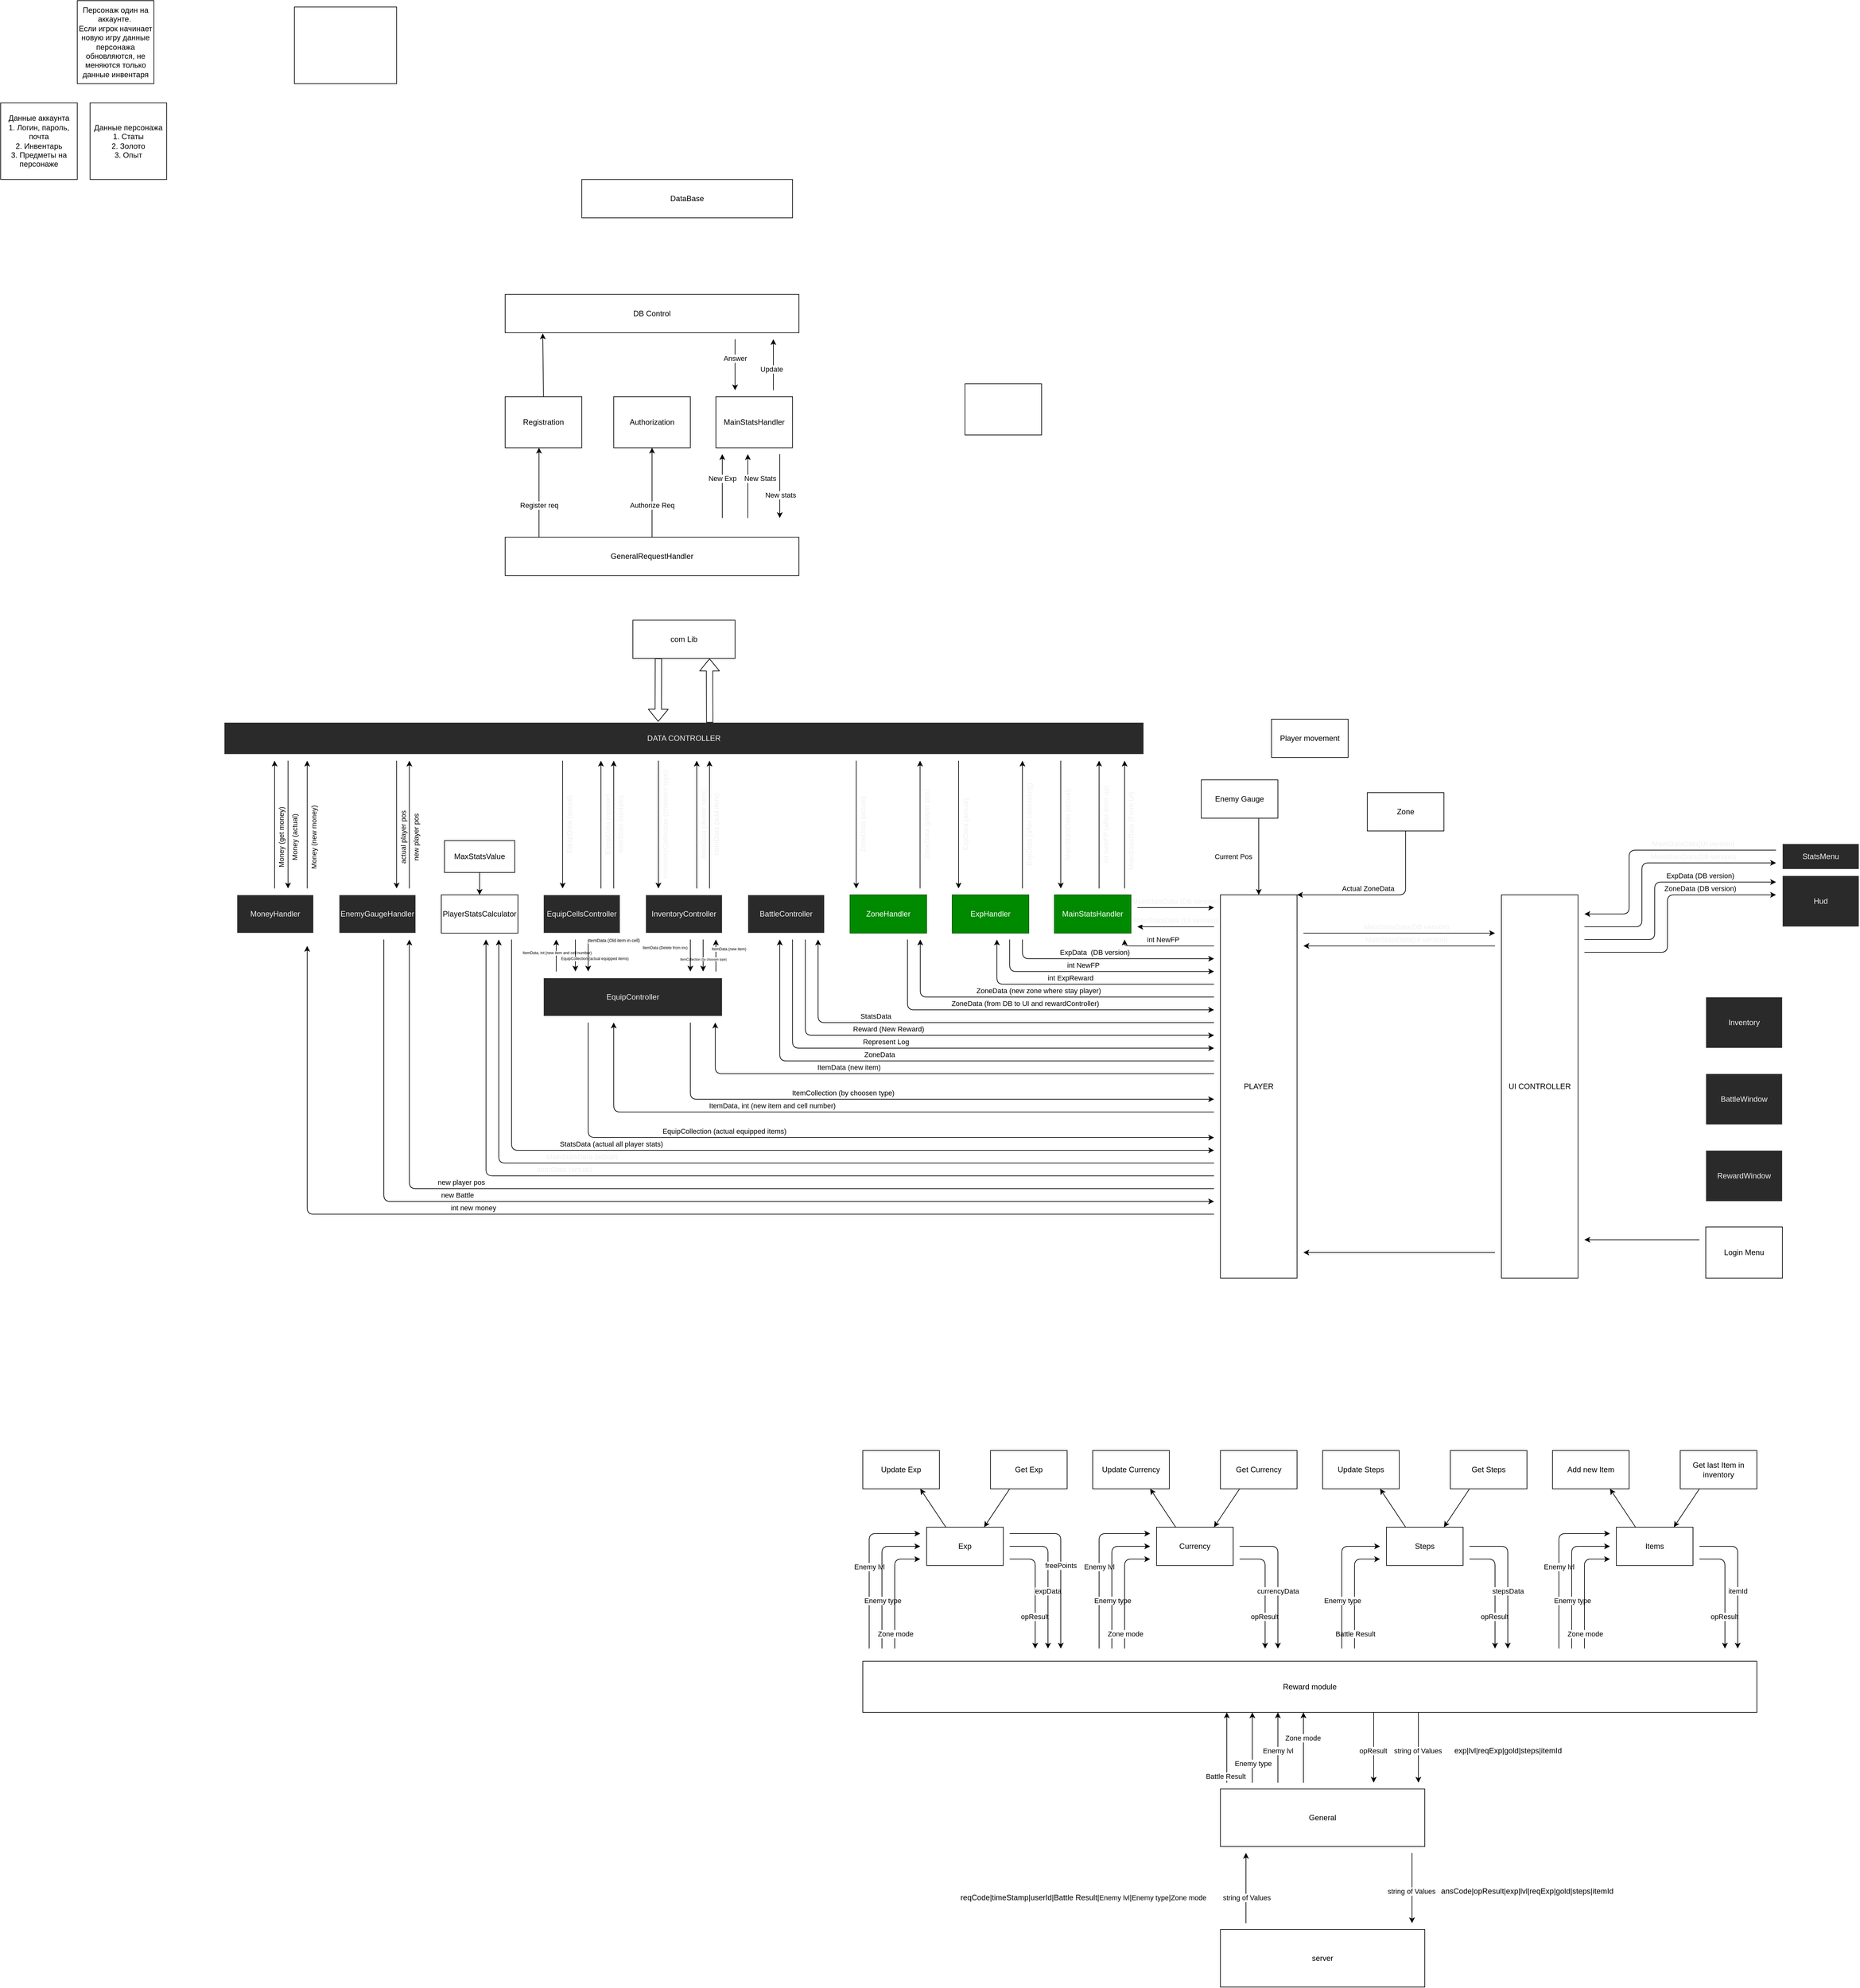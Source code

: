 <mxfile version="14.1.8" type="device"><diagram id="yrvicS8YlCbDhAycrUiN" name="Страница 1"><mxGraphModel dx="4032" dy="2335" grid="1" gridSize="10" guides="1" tooltips="1" connect="1" arrows="1" fold="1" page="1" pageScale="1" pageWidth="827" pageHeight="1169" math="0" shadow="0"><root><mxCell id="0"/><mxCell id="1" parent="0"/><mxCell id="Ur4DVr6-3vYzQPmpnFuc-1" value="PLAYER" style="rounded=0;whiteSpace=wrap;html=1;" parent="1" vertex="1"><mxGeometry x="240" y="280" width="120" height="600" as="geometry"/></mxCell><mxCell id="Ur4DVr6-3vYzQPmpnFuc-2" value="MainStatsHandler" style="rounded=0;whiteSpace=wrap;html=1;strokeColor=#005700;fillColor=#008a00;fontColor=#ffffff;" parent="1" vertex="1"><mxGeometry x="-20" y="280" width="120" height="60" as="geometry"/></mxCell><mxCell id="Ur4DVr6-3vYzQPmpnFuc-3" value="ExpHandler" style="rounded=0;whiteSpace=wrap;html=1;strokeColor=#005700;fillColor=#008a00;fontColor=#ffffff;" parent="1" vertex="1"><mxGeometry x="-180" y="280" width="120" height="60" as="geometry"/></mxCell><mxCell id="Ur4DVr6-3vYzQPmpnFuc-4" value="" style="endArrow=classic;html=1;fontColor=#f0f0f0;" parent="1" edge="1"><mxGeometry width="50" height="50" relative="1" as="geometry"><mxPoint x="230" y="330" as="sourcePoint"/><mxPoint x="110" y="330" as="targetPoint"/></mxGeometry></mxCell><mxCell id="Ur4DVr6-3vYzQPmpnFuc-5" value="MainStatsData (UI version)" style="edgeLabel;html=1;align=center;verticalAlign=middle;resizable=0;points=[];fontColor=#f0f0f0;" parent="Ur4DVr6-3vYzQPmpnFuc-4" vertex="1" connectable="0"><mxGeometry x="0.127" y="1" relative="1" as="geometry"><mxPoint x="6.33" y="-11" as="offset"/></mxGeometry></mxCell><mxCell id="Ur4DVr6-3vYzQPmpnFuc-6" value="" style="endArrow=none;html=1;fontColor=#f0f0f0;startArrow=classic;startFill=1;endFill=0;" parent="1" edge="1"><mxGeometry width="50" height="50" relative="1" as="geometry"><mxPoint x="230" y="300" as="sourcePoint"/><mxPoint x="110" y="300" as="targetPoint"/></mxGeometry></mxCell><mxCell id="Ur4DVr6-3vYzQPmpnFuc-7" value="MainStatsData (DB version)" style="edgeLabel;html=1;align=center;verticalAlign=middle;resizable=0;points=[];fontColor=#f0f0f0;" parent="Ur4DVr6-3vYzQPmpnFuc-6" vertex="1" connectable="0"><mxGeometry x="0.127" y="1" relative="1" as="geometry"><mxPoint x="6.33" y="-11" as="offset"/></mxGeometry></mxCell><mxCell id="Ur4DVr6-3vYzQPmpnFuc-8" value="DATA CONTROLLER" style="rounded=0;whiteSpace=wrap;html=1;strokeColor=#f0f0f0;fillColor=#2a2a2a;fontColor=#f0f0f0;" parent="1" vertex="1"><mxGeometry x="-1320" y="10" width="1440" height="50" as="geometry"/></mxCell><mxCell id="Ur4DVr6-3vYzQPmpnFuc-9" value="" style="endArrow=classic;html=1;fontColor=#f0f0f0;" parent="1" edge="1"><mxGeometry width="50" height="50" relative="1" as="geometry"><mxPoint x="90" y="270" as="sourcePoint"/><mxPoint x="90" y="70" as="targetPoint"/></mxGeometry></mxCell><mxCell id="Ur4DVr6-3vYzQPmpnFuc-12" value="MainStatsData (From UI)" style="edgeLabel;html=1;align=center;verticalAlign=middle;resizable=0;points=[];fontColor=#f0f0f0;rotation=270;" parent="Ur4DVr6-3vYzQPmpnFuc-9" vertex="1" connectable="0"><mxGeometry x="-0.253" y="1" relative="1" as="geometry"><mxPoint x="11" y="-15.14" as="offset"/></mxGeometry></mxCell><mxCell id="Ur4DVr6-3vYzQPmpnFuc-10" value="" style="endArrow=classic;html=1;fontColor=#f0f0f0;" parent="1" edge="1"><mxGeometry width="50" height="50" relative="1" as="geometry"><mxPoint x="50" y="270" as="sourcePoint"/><mxPoint x="50" y="70" as="targetPoint"/></mxGeometry></mxCell><mxCell id="Ur4DVr6-3vYzQPmpnFuc-13" value="int newFP (after level up)" style="edgeLabel;html=1;align=center;verticalAlign=middle;resizable=0;points=[];fontColor=#f0f0f0;rotation=270;" parent="Ur4DVr6-3vYzQPmpnFuc-10" vertex="1" connectable="0"><mxGeometry x="-0.361" y="-1" relative="1" as="geometry"><mxPoint x="9" y="-36" as="offset"/></mxGeometry></mxCell><mxCell id="Ur4DVr6-3vYzQPmpnFuc-14" value="" style="endArrow=none;html=1;fontColor=#f0f0f0;endFill=0;startArrow=classic;startFill=1;" parent="1" edge="1"><mxGeometry width="50" height="50" relative="1" as="geometry"><mxPoint x="-10" y="270" as="sourcePoint"/><mxPoint x="-10" y="70" as="targetPoint"/></mxGeometry></mxCell><mxCell id="Ur4DVr6-3vYzQPmpnFuc-15" value="MainStatsData (actual)" style="edgeLabel;html=1;align=center;verticalAlign=middle;resizable=0;points=[];fontColor=#f0f0f0;rotation=270;" parent="Ur4DVr6-3vYzQPmpnFuc-14" vertex="1" connectable="0"><mxGeometry x="-0.361" y="-1" relative="1" as="geometry"><mxPoint x="9" y="-36" as="offset"/></mxGeometry></mxCell><mxCell id="Ur4DVr6-3vYzQPmpnFuc-17" value="UI CONTROLLER" style="rounded=0;whiteSpace=wrap;html=1;" parent="1" vertex="1"><mxGeometry x="680" y="280" width="120" height="600" as="geometry"/></mxCell><mxCell id="Ur4DVr6-3vYzQPmpnFuc-18" value="Hud" style="rounded=0;whiteSpace=wrap;html=1;strokeColor=#f0f0f0;fillColor=#2a2a2a;fontColor=#f0f0f0;" parent="1" vertex="1"><mxGeometry x="1120" y="250" width="120" height="80" as="geometry"/></mxCell><mxCell id="Ur4DVr6-3vYzQPmpnFuc-21" value="" style="endArrow=classic;html=1;fontColor=#f0f0f0;" parent="1" edge="1"><mxGeometry width="50" height="50" relative="1" as="geometry"><mxPoint x="810" y="330" as="sourcePoint"/><mxPoint x="1110" y="230" as="targetPoint"/><Array as="points"><mxPoint x="900" y="330"/><mxPoint x="900" y="230"/></Array></mxGeometry></mxCell><mxCell id="Ur4DVr6-3vYzQPmpnFuc-23" value="MainStatsData(DB version)" style="edgeLabel;html=1;align=center;verticalAlign=middle;resizable=0;points=[];fontColor=#f0f0f0;" parent="Ur4DVr6-3vYzQPmpnFuc-21" vertex="1" connectable="0"><mxGeometry x="-0.342" y="-1" relative="1" as="geometry"><mxPoint x="79.0" y="-68.28" as="offset"/></mxGeometry></mxCell><mxCell id="Ur4DVr6-3vYzQPmpnFuc-24" value="" style="endArrow=none;html=1;fontColor=#f0f0f0;startArrow=classic;startFill=1;endFill=0;" parent="1" edge="1"><mxGeometry width="50" height="50" relative="1" as="geometry"><mxPoint x="810" y="310" as="sourcePoint"/><mxPoint x="1110" y="210" as="targetPoint"/><Array as="points"><mxPoint x="880" y="310"/><mxPoint x="880" y="210"/></Array></mxGeometry></mxCell><mxCell id="Ur4DVr6-3vYzQPmpnFuc-25" value="MainStatsData(UI version)" style="edgeLabel;html=1;align=center;verticalAlign=middle;resizable=0;points=[];fontColor=#f0f0f0;" parent="Ur4DVr6-3vYzQPmpnFuc-24" vertex="1" connectable="0"><mxGeometry x="-0.342" y="-1" relative="1" as="geometry"><mxPoint x="99" y="-48.28" as="offset"/></mxGeometry></mxCell><mxCell id="Ur4DVr6-3vYzQPmpnFuc-26" value="" style="endArrow=classic;html=1;fontColor=#f0f0f0;" parent="1" edge="1"><mxGeometry width="50" height="50" relative="1" as="geometry"><mxPoint x="370" y="340" as="sourcePoint"/><mxPoint x="670" y="340" as="targetPoint"/></mxGeometry></mxCell><mxCell id="Ur4DVr6-3vYzQPmpnFuc-28" value="MainStatsData(DB version)" style="edgeLabel;html=1;align=center;verticalAlign=middle;resizable=0;points=[];fontColor=#f0f0f0;" parent="Ur4DVr6-3vYzQPmpnFuc-26" vertex="1" connectable="0"><mxGeometry x="0.209" y="2" relative="1" as="geometry"><mxPoint x="-21.14" y="-8" as="offset"/></mxGeometry></mxCell><mxCell id="Ur4DVr6-3vYzQPmpnFuc-29" value="" style="endArrow=none;html=1;fontColor=#f0f0f0;startArrow=classic;startFill=1;endFill=0;" parent="1" edge="1"><mxGeometry width="50" height="50" relative="1" as="geometry"><mxPoint x="370" y="360" as="sourcePoint"/><mxPoint x="670" y="360" as="targetPoint"/></mxGeometry></mxCell><mxCell id="Ur4DVr6-3vYzQPmpnFuc-30" value="MainStatsData(UI version)" style="edgeLabel;html=1;align=center;verticalAlign=middle;resizable=0;points=[];fontColor=#f0f0f0;" parent="Ur4DVr6-3vYzQPmpnFuc-29" vertex="1" connectable="0"><mxGeometry x="0.209" y="2" relative="1" as="geometry"><mxPoint x="-21.14" y="-8" as="offset"/></mxGeometry></mxCell><mxCell id="bT-OuClecOszkoZhLNqH-1" value="ZoneHandler" style="rounded=0;whiteSpace=wrap;html=1;strokeColor=#005700;fillColor=#008a00;fontColor=#ffffff;" parent="1" vertex="1"><mxGeometry x="-340" y="280" width="120" height="60" as="geometry"/></mxCell><mxCell id="gCnSsmLYmCf7Uh5TMGZS-1" value="StatsMenu" style="rounded=0;whiteSpace=wrap;html=1;strokeColor=#f0f0f0;fillColor=#2a2a2a;fontColor=#f0f0f0;" parent="1" vertex="1"><mxGeometry x="1120" y="200" width="120" height="40" as="geometry"/></mxCell><mxCell id="gCnSsmLYmCf7Uh5TMGZS-4" value="Inventory" style="rounded=0;whiteSpace=wrap;html=1;strokeColor=#f0f0f0;fillColor=#2a2a2a;fontColor=#f0f0f0;" parent="1" vertex="1"><mxGeometry x="1000" y="440" width="120" height="80" as="geometry"/></mxCell><mxCell id="gCnSsmLYmCf7Uh5TMGZS-6" value="BattleWindow" style="rounded=0;whiteSpace=wrap;html=1;strokeColor=#f0f0f0;fillColor=#2a2a2a;fontColor=#f0f0f0;" parent="1" vertex="1"><mxGeometry x="1000" y="560" width="120" height="80" as="geometry"/></mxCell><mxCell id="gCnSsmLYmCf7Uh5TMGZS-7" value="RewardWindow" style="rounded=0;whiteSpace=wrap;html=1;strokeColor=#f0f0f0;fillColor=#2a2a2a;fontColor=#f0f0f0;" parent="1" vertex="1"><mxGeometry x="1000" y="680" width="120" height="80" as="geometry"/></mxCell><mxCell id="gCnSsmLYmCf7Uh5TMGZS-8" value="BattleController" style="rounded=0;whiteSpace=wrap;html=1;strokeColor=#f0f0f0;fillColor=#2a2a2a;fontColor=#f0f0f0;" parent="1" vertex="1"><mxGeometry x="-500" y="280" width="120" height="60" as="geometry"/></mxCell><mxCell id="gCnSsmLYmCf7Uh5TMGZS-9" value="InventoryController" style="rounded=0;whiteSpace=wrap;html=1;strokeColor=#f0f0f0;fillColor=#2a2a2a;fontColor=#f0f0f0;" parent="1" vertex="1"><mxGeometry x="-660" y="280" width="120" height="60" as="geometry"/></mxCell><mxCell id="gCnSsmLYmCf7Uh5TMGZS-10" value="" style="endArrow=classic;html=1;" parent="1" edge="1"><mxGeometry width="50" height="50" relative="1" as="geometry"><mxPoint x="-70" y="350" as="sourcePoint"/><mxPoint x="230" y="380" as="targetPoint"/><Array as="points"><mxPoint x="-70" y="380"/></Array></mxGeometry></mxCell><mxCell id="gCnSsmLYmCf7Uh5TMGZS-11" value="ExpData&amp;nbsp; (DB version)" style="edgeLabel;html=1;align=center;verticalAlign=middle;resizable=0;points=[];" parent="gCnSsmLYmCf7Uh5TMGZS-10" vertex="1" connectable="0"><mxGeometry x="-0.468" y="-2" relative="1" as="geometry"><mxPoint x="54.8" y="-12" as="offset"/></mxGeometry></mxCell><mxCell id="gCnSsmLYmCf7Uh5TMGZS-12" value="" style="endArrow=classic;html=1;" parent="1" edge="1"><mxGeometry width="50" height="50" relative="1" as="geometry"><mxPoint x="-90" y="350" as="sourcePoint"/><mxPoint x="230" y="400" as="targetPoint"/><Array as="points"><mxPoint x="-90" y="400"/></Array></mxGeometry></mxCell><mxCell id="gCnSsmLYmCf7Uh5TMGZS-14" value="int NewFP" style="edgeLabel;html=1;align=center;verticalAlign=middle;resizable=0;points=[];" parent="gCnSsmLYmCf7Uh5TMGZS-12" vertex="1" connectable="0"><mxGeometry x="0.005" y="1" relative="1" as="geometry"><mxPoint x="-20.8" y="-9" as="offset"/></mxGeometry></mxCell><mxCell id="gCnSsmLYmCf7Uh5TMGZS-15" value="" style="endArrow=none;html=1;startArrow=classic;startFill=1;endFill=0;" parent="1" edge="1"><mxGeometry width="50" height="50" relative="1" as="geometry"><mxPoint x="-110" y="350" as="sourcePoint"/><mxPoint x="230" y="420" as="targetPoint"/><Array as="points"><mxPoint x="-110" y="420"/></Array></mxGeometry></mxCell><mxCell id="gCnSsmLYmCf7Uh5TMGZS-16" value="int ExpReward" style="edgeLabel;html=1;align=center;verticalAlign=middle;resizable=0;points=[];" parent="gCnSsmLYmCf7Uh5TMGZS-15" vertex="1" connectable="0"><mxGeometry x="0.005" y="1" relative="1" as="geometry"><mxPoint x="-20.8" y="-9" as="offset"/></mxGeometry></mxCell><mxCell id="gCnSsmLYmCf7Uh5TMGZS-19" value="" style="endArrow=none;html=1;startArrow=classic;startFill=1;endFill=0;" parent="1" edge="1"><mxGeometry width="50" height="50" relative="1" as="geometry"><mxPoint x="90" y="350" as="sourcePoint"/><mxPoint x="230" y="360" as="targetPoint"/><Array as="points"><mxPoint x="90" y="360"/></Array></mxGeometry></mxCell><mxCell id="gCnSsmLYmCf7Uh5TMGZS-20" value="int NewFP" style="edgeLabel;html=1;align=center;verticalAlign=middle;resizable=0;points=[];" parent="gCnSsmLYmCf7Uh5TMGZS-19" vertex="1" connectable="0"><mxGeometry x="-0.468" y="-2" relative="1" as="geometry"><mxPoint x="30.0" y="-12" as="offset"/></mxGeometry></mxCell><mxCell id="gCnSsmLYmCf7Uh5TMGZS-24" value="" style="endArrow=classic;html=1;fontColor=#f0f0f0;" parent="1" edge="1"><mxGeometry width="50" height="50" relative="1" as="geometry"><mxPoint x="-70" y="270" as="sourcePoint"/><mxPoint x="-70" y="70" as="targetPoint"/></mxGeometry></mxCell><mxCell id="gCnSsmLYmCf7Uh5TMGZS-25" value="ExpData (after calculating)" style="edgeLabel;html=1;align=center;verticalAlign=middle;resizable=0;points=[];fontColor=#f0f0f0;rotation=270;" parent="gCnSsmLYmCf7Uh5TMGZS-24" vertex="1" connectable="0"><mxGeometry x="-0.361" y="-1" relative="1" as="geometry"><mxPoint x="9" y="-36" as="offset"/></mxGeometry></mxCell><mxCell id="gCnSsmLYmCf7Uh5TMGZS-28" value="" style="endArrow=none;html=1;fontColor=#f0f0f0;endFill=0;startArrow=classic;startFill=1;" parent="1" edge="1"><mxGeometry width="50" height="50" relative="1" as="geometry"><mxPoint x="-170" y="270" as="sourcePoint"/><mxPoint x="-170" y="70" as="targetPoint"/></mxGeometry></mxCell><mxCell id="gCnSsmLYmCf7Uh5TMGZS-29" value="ExpData (actual)" style="edgeLabel;html=1;align=center;verticalAlign=middle;resizable=0;points=[];fontColor=#f0f0f0;rotation=270;" parent="gCnSsmLYmCf7Uh5TMGZS-28" vertex="1" connectable="0"><mxGeometry x="-0.361" y="-1" relative="1" as="geometry"><mxPoint x="9" y="-36" as="offset"/></mxGeometry></mxCell><mxCell id="gCnSsmLYmCf7Uh5TMGZS-30" value="" style="endArrow=classic;html=1;" parent="1" edge="1"><mxGeometry width="50" height="50" relative="1" as="geometry"><mxPoint x="230" y="440" as="sourcePoint"/><mxPoint x="-230" y="350" as="targetPoint"/><Array as="points"><mxPoint x="-230" y="440"/></Array></mxGeometry></mxCell><mxCell id="gCnSsmLYmCf7Uh5TMGZS-31" value="ZoneData (new zone where stay player)" style="edgeLabel;html=1;align=center;verticalAlign=middle;resizable=0;points=[];" parent="gCnSsmLYmCf7Uh5TMGZS-30" vertex="1" connectable="0"><mxGeometry x="0.028" y="-2" relative="1" as="geometry"><mxPoint x="7.14" y="-8" as="offset"/></mxGeometry></mxCell><mxCell id="gCnSsmLYmCf7Uh5TMGZS-32" value="" style="endArrow=none;html=1;startArrow=classic;startFill=1;endFill=0;" parent="1" edge="1"><mxGeometry width="50" height="50" relative="1" as="geometry"><mxPoint x="230" y="460" as="sourcePoint"/><mxPoint x="-250" y="350" as="targetPoint"/><Array as="points"><mxPoint x="-250" y="460"/></Array></mxGeometry></mxCell><mxCell id="gCnSsmLYmCf7Uh5TMGZS-33" value="ZoneData (from DB to UI and rewardController)" style="edgeLabel;html=1;align=center;verticalAlign=middle;resizable=0;points=[];" parent="gCnSsmLYmCf7Uh5TMGZS-32" vertex="1" connectable="0"><mxGeometry x="0.028" y="-2" relative="1" as="geometry"><mxPoint x="7.14" y="-8" as="offset"/></mxGeometry></mxCell><mxCell id="gCnSsmLYmCf7Uh5TMGZS-34" value="" style="endArrow=classic;html=1;fontColor=#f0f0f0;" parent="1" edge="1"><mxGeometry width="50" height="50" relative="1" as="geometry"><mxPoint x="-230.29" y="270" as="sourcePoint"/><mxPoint x="-230.29" y="70" as="targetPoint"/></mxGeometry></mxCell><mxCell id="gCnSsmLYmCf7Uh5TMGZS-35" value="ZoneData (player pos)" style="edgeLabel;html=1;align=center;verticalAlign=middle;resizable=0;points=[];fontColor=#f0f0f0;rotation=270;" parent="gCnSsmLYmCf7Uh5TMGZS-34" vertex="1" connectable="0"><mxGeometry x="-0.361" y="-1" relative="1" as="geometry"><mxPoint x="9" y="-36" as="offset"/></mxGeometry></mxCell><mxCell id="gCnSsmLYmCf7Uh5TMGZS-36" value="" style="endArrow=none;html=1;fontColor=#f0f0f0;endFill=0;startArrow=classic;startFill=1;" parent="1" edge="1"><mxGeometry width="50" height="50" relative="1" as="geometry"><mxPoint x="-330.29" y="270" as="sourcePoint"/><mxPoint x="-330.29" y="70" as="targetPoint"/></mxGeometry></mxCell><mxCell id="gCnSsmLYmCf7Uh5TMGZS-37" value="ZoneData (actual)" style="edgeLabel;html=1;align=center;verticalAlign=middle;resizable=0;points=[];fontColor=#f0f0f0;rotation=270;" parent="gCnSsmLYmCf7Uh5TMGZS-36" vertex="1" connectable="0"><mxGeometry x="-0.361" y="-1" relative="1" as="geometry"><mxPoint x="9" y="-36" as="offset"/></mxGeometry></mxCell><mxCell id="gCnSsmLYmCf7Uh5TMGZS-38" value="" style="endArrow=none;html=1;startArrow=classic;startFill=1;endFill=0;" parent="1" edge="1"><mxGeometry width="50" height="50" relative="1" as="geometry"><mxPoint x="-390" y="350" as="sourcePoint"/><mxPoint x="230" y="480" as="targetPoint"/><Array as="points"><mxPoint x="-390" y="480"/></Array></mxGeometry></mxCell><mxCell id="gCnSsmLYmCf7Uh5TMGZS-42" value="StatsData" style="edgeLabel;html=1;align=center;verticalAlign=middle;resizable=0;points=[];" parent="gCnSsmLYmCf7Uh5TMGZS-38" vertex="1" connectable="0"><mxGeometry x="0.004" relative="1" as="geometry"><mxPoint x="-157" y="-10" as="offset"/></mxGeometry></mxCell><mxCell id="gCnSsmLYmCf7Uh5TMGZS-46" value="" style="endArrow=classic;html=1;" parent="1" edge="1"><mxGeometry width="50" height="50" relative="1" as="geometry"><mxPoint x="230" y="540" as="sourcePoint"/><mxPoint x="-450" y="350" as="targetPoint"/><Array as="points"><mxPoint x="-450" y="540"/></Array></mxGeometry></mxCell><mxCell id="gCnSsmLYmCf7Uh5TMGZS-47" value="ZoneData" style="edgeLabel;html=1;align=center;verticalAlign=middle;resizable=0;points=[];rotation=0;" parent="gCnSsmLYmCf7Uh5TMGZS-46" vertex="1" connectable="0"><mxGeometry x="-0.209" y="-1" relative="1" as="geometry"><mxPoint x="-180" y="-9" as="offset"/></mxGeometry></mxCell><mxCell id="gCnSsmLYmCf7Uh5TMGZS-54" value="" style="endArrow=classic;html=1;" parent="1" edge="1"><mxGeometry width="50" height="50" relative="1" as="geometry"><mxPoint x="-410" y="350" as="sourcePoint"/><mxPoint x="230" y="500" as="targetPoint"/><Array as="points"><mxPoint x="-410" y="500"/></Array></mxGeometry></mxCell><mxCell id="gCnSsmLYmCf7Uh5TMGZS-55" value="Reward (New Reward)" style="edgeLabel;html=1;align=center;verticalAlign=middle;resizable=0;points=[];" parent="gCnSsmLYmCf7Uh5TMGZS-54" vertex="1" connectable="0"><mxGeometry x="-0.21" y="-1" relative="1" as="geometry"><mxPoint x="-32" y="-11" as="offset"/></mxGeometry></mxCell><mxCell id="gCnSsmLYmCf7Uh5TMGZS-56" value="" style="endArrow=classic;html=1;" parent="1" edge="1"><mxGeometry width="50" height="50" relative="1" as="geometry"><mxPoint x="-430" y="350" as="sourcePoint"/><mxPoint x="230" y="520" as="targetPoint"/><Array as="points"><mxPoint x="-430" y="520"/></Array></mxGeometry></mxCell><mxCell id="gCnSsmLYmCf7Uh5TMGZS-57" value="Represent Log" style="edgeLabel;html=1;align=center;verticalAlign=middle;resizable=0;points=[];" parent="gCnSsmLYmCf7Uh5TMGZS-56" vertex="1" connectable="0"><mxGeometry x="-0.21" y="-1" relative="1" as="geometry"><mxPoint x="-12" y="-11" as="offset"/></mxGeometry></mxCell><mxCell id="kdSjxTvGuxVBTQ_pHrMq-4" value="EquipCellsController" style="rounded=0;whiteSpace=wrap;html=1;strokeColor=#f0f0f0;fillColor=#2a2a2a;fontColor=#f0f0f0;" parent="1" vertex="1"><mxGeometry x="-820" y="280" width="120" height="60" as="geometry"/></mxCell><mxCell id="kdSjxTvGuxVBTQ_pHrMq-5" value="PlayerStatsCalculator" style="rounded=0;whiteSpace=wrap;html=1;" parent="1" vertex="1"><mxGeometry x="-980" y="280" width="120" height="60" as="geometry"/></mxCell><mxCell id="kdSjxTvGuxVBTQ_pHrMq-6" value="" style="endArrow=none;html=1;fontColor=#f0f0f0;endFill=0;startArrow=classic;startFill=1;" parent="1" edge="1"><mxGeometry width="50" height="50" relative="1" as="geometry"><mxPoint x="-890" y="350" as="sourcePoint"/><mxPoint x="230" y="700" as="targetPoint"/><Array as="points"><mxPoint x="-890" y="700"/></Array></mxGeometry></mxCell><mxCell id="kdSjxTvGuxVBTQ_pHrMq-7" value="MainStatsData (actual)" style="edgeLabel;html=1;align=center;verticalAlign=middle;resizable=0;points=[];fontColor=#f0f0f0;rotation=0;" parent="kdSjxTvGuxVBTQ_pHrMq-6" vertex="1" connectable="0"><mxGeometry x="-0.361" y="-1" relative="1" as="geometry"><mxPoint x="10.34" y="-11" as="offset"/></mxGeometry></mxCell><mxCell id="kdSjxTvGuxVBTQ_pHrMq-8" value="" style="endArrow=none;html=1;fontColor=#f0f0f0;endFill=0;startArrow=classic;startFill=1;" parent="1" edge="1"><mxGeometry width="50" height="50" relative="1" as="geometry"><mxPoint x="-910" y="350" as="sourcePoint"/><mxPoint x="230" y="720" as="targetPoint"/><Array as="points"><mxPoint x="-910" y="720"/></Array></mxGeometry></mxCell><mxCell id="kdSjxTvGuxVBTQ_pHrMq-9" value="ItemStats (actual)" style="edgeLabel;html=1;align=center;verticalAlign=middle;resizable=0;points=[];fontColor=#f0f0f0;rotation=0;" parent="kdSjxTvGuxVBTQ_pHrMq-8" vertex="1" connectable="0"><mxGeometry x="-0.361" y="-1" relative="1" as="geometry"><mxPoint x="9" y="-11" as="offset"/></mxGeometry></mxCell><mxCell id="kdSjxTvGuxVBTQ_pHrMq-12" value="" style="endArrow=classic;html=1;fontColor=#f0f0f0;endFill=1;startArrow=none;startFill=0;" parent="1" edge="1"><mxGeometry width="50" height="50" relative="1" as="geometry"><mxPoint x="-710" y="270" as="sourcePoint"/><mxPoint x="-710" y="70" as="targetPoint"/></mxGeometry></mxCell><mxCell id="kdSjxTvGuxVBTQ_pHrMq-13" value="ItemStats (update)" style="edgeLabel;html=1;align=center;verticalAlign=middle;resizable=0;points=[];fontColor=#f0f0f0;rotation=270;" parent="kdSjxTvGuxVBTQ_pHrMq-12" vertex="1" connectable="0"><mxGeometry x="-0.361" y="-1" relative="1" as="geometry"><mxPoint x="9" y="-36" as="offset"/></mxGeometry></mxCell><mxCell id="kdSjxTvGuxVBTQ_pHrMq-15" value="" style="endArrow=classic;html=1;fontColor=#f0f0f0;endFill=1;startArrow=none;startFill=0;" parent="1" edge="1"><mxGeometry width="50" height="50" relative="1" as="geometry"><mxPoint x="-730" y="270" as="sourcePoint"/><mxPoint x="-730" y="70" as="targetPoint"/></mxGeometry></mxCell><mxCell id="kdSjxTvGuxVBTQ_pHrMq-16" value="EquipData (update)" style="edgeLabel;html=1;align=center;verticalAlign=middle;resizable=0;points=[];fontColor=#f0f0f0;rotation=270;" parent="kdSjxTvGuxVBTQ_pHrMq-15" vertex="1" connectable="0"><mxGeometry x="-0.361" y="-1" relative="1" as="geometry"><mxPoint x="9" y="-36" as="offset"/></mxGeometry></mxCell><mxCell id="kdSjxTvGuxVBTQ_pHrMq-17" value="" style="endArrow=none;html=1;fontColor=#f0f0f0;endFill=0;startArrow=classic;startFill=1;" parent="1" edge="1"><mxGeometry width="50" height="50" relative="1" as="geometry"><mxPoint x="-790" y="270" as="sourcePoint"/><mxPoint x="-790" y="70" as="targetPoint"/></mxGeometry></mxCell><mxCell id="kdSjxTvGuxVBTQ_pHrMq-18" value="EquipData (actual)" style="edgeLabel;html=1;align=center;verticalAlign=middle;resizable=0;points=[];fontColor=#f0f0f0;rotation=270;" parent="kdSjxTvGuxVBTQ_pHrMq-17" vertex="1" connectable="0"><mxGeometry x="-0.361" y="-1" relative="1" as="geometry"><mxPoint x="9" y="-36" as="offset"/></mxGeometry></mxCell><mxCell id="kdSjxTvGuxVBTQ_pHrMq-22" value="" style="endArrow=none;html=1;fontColor=#f0f0f0;endFill=0;startArrow=classic;startFill=1;" parent="1" edge="1"><mxGeometry width="50" height="50" relative="1" as="geometry"><mxPoint x="-640" y="270" as="sourcePoint"/><mxPoint x="-640" y="70" as="targetPoint"/></mxGeometry></mxCell><mxCell id="kdSjxTvGuxVBTQ_pHrMq-23" value="InventoryCollection (choosen type)" style="edgeLabel;html=1;align=center;verticalAlign=middle;resizable=0;points=[];fontColor=#f0f0f0;rotation=270;" parent="kdSjxTvGuxVBTQ_pHrMq-22" vertex="1" connectable="0"><mxGeometry x="-0.361" y="-1" relative="1" as="geometry"><mxPoint x="9" y="-36" as="offset"/></mxGeometry></mxCell><mxCell id="kdSjxTvGuxVBTQ_pHrMq-24" value="" style="endArrow=classic;html=1;fontColor=#f0f0f0;endFill=1;startArrow=none;startFill=0;" parent="1" edge="1"><mxGeometry width="50" height="50" relative="1" as="geometry"><mxPoint x="-560" y="270" as="sourcePoint"/><mxPoint x="-560" y="70" as="targetPoint"/></mxGeometry></mxCell><mxCell id="kdSjxTvGuxVBTQ_pHrMq-25" value="ItemData (add item)" style="edgeLabel;html=1;align=center;verticalAlign=middle;resizable=0;points=[];fontColor=#f0f0f0;rotation=270;" parent="kdSjxTvGuxVBTQ_pHrMq-24" vertex="1" connectable="0"><mxGeometry x="-0.361" y="-1" relative="1" as="geometry"><mxPoint x="9" y="-36" as="offset"/></mxGeometry></mxCell><mxCell id="kdSjxTvGuxVBTQ_pHrMq-26" value="" style="endArrow=classic;html=1;fontColor=#f0f0f0;endFill=1;startArrow=none;startFill=0;" parent="1" edge="1"><mxGeometry width="50" height="50" relative="1" as="geometry"><mxPoint x="-580" y="270" as="sourcePoint"/><mxPoint x="-580" y="70" as="targetPoint"/></mxGeometry></mxCell><mxCell id="kdSjxTvGuxVBTQ_pHrMq-27" value="ItemData (delete item)" style="edgeLabel;html=1;align=center;verticalAlign=middle;resizable=0;points=[];fontColor=#f0f0f0;rotation=270;" parent="kdSjxTvGuxVBTQ_pHrMq-26" vertex="1" connectable="0"><mxGeometry x="-0.361" y="-1" relative="1" as="geometry"><mxPoint x="9" y="-36" as="offset"/></mxGeometry></mxCell><mxCell id="kdSjxTvGuxVBTQ_pHrMq-30" value="" style="endArrow=classic;html=1;" parent="1" edge="1"><mxGeometry width="50" height="50" relative="1" as="geometry"><mxPoint x="230" y="560" as="sourcePoint"/><mxPoint x="-551" y="480" as="targetPoint"/><Array as="points"><mxPoint x="-551" y="560"/></Array></mxGeometry></mxCell><mxCell id="kdSjxTvGuxVBTQ_pHrMq-31" value="ItemData (new item)" style="edgeLabel;html=1;align=center;verticalAlign=middle;resizable=0;points=[];" parent="kdSjxTvGuxVBTQ_pHrMq-30" vertex="1" connectable="0"><mxGeometry x="0.204" relative="1" as="geometry"><mxPoint x="-53.45" y="-10" as="offset"/></mxGeometry></mxCell><mxCell id="kdSjxTvGuxVBTQ_pHrMq-35" value="" style="endArrow=classic;html=1;" parent="1" edge="1"><mxGeometry width="50" height="50" relative="1" as="geometry"><mxPoint x="-590" y="480" as="sourcePoint"/><mxPoint x="230" y="600" as="targetPoint"/><Array as="points"><mxPoint x="-590" y="600"/></Array></mxGeometry></mxCell><mxCell id="kdSjxTvGuxVBTQ_pHrMq-36" value="ItemCollection (by choosen type)" style="edgeLabel;html=1;align=center;verticalAlign=middle;resizable=0;points=[];" parent="kdSjxTvGuxVBTQ_pHrMq-35" vertex="1" connectable="0"><mxGeometry x="-0.236" relative="1" as="geometry"><mxPoint y="-10" as="offset"/></mxGeometry></mxCell><mxCell id="kdSjxTvGuxVBTQ_pHrMq-37" value="" style="endArrow=none;html=1;startArrow=classic;startFill=1;endFill=0;" parent="1" edge="1"><mxGeometry width="50" height="50" relative="1" as="geometry"><mxPoint x="-710" y="480" as="sourcePoint"/><mxPoint x="230" y="620" as="targetPoint"/><Array as="points"><mxPoint x="-710" y="620"/></Array></mxGeometry></mxCell><mxCell id="kdSjxTvGuxVBTQ_pHrMq-39" value="ItemData, int (new item and cell number)" style="edgeLabel;html=1;align=center;verticalAlign=middle;resizable=0;points=[];" parent="kdSjxTvGuxVBTQ_pHrMq-37" vertex="1" connectable="0"><mxGeometry x="-0.341" relative="1" as="geometry"><mxPoint x="31.38" y="-10" as="offset"/></mxGeometry></mxCell><mxCell id="kdSjxTvGuxVBTQ_pHrMq-42" value="" style="endArrow=classic;html=1;" parent="1" edge="1"><mxGeometry width="50" height="50" relative="1" as="geometry"><mxPoint x="-750" y="480" as="sourcePoint"/><mxPoint x="230" y="660" as="targetPoint"/><Array as="points"><mxPoint x="-750" y="660"/></Array></mxGeometry></mxCell><mxCell id="kdSjxTvGuxVBTQ_pHrMq-43" value="EquipCollection (actual equipped items)" style="edgeLabel;html=1;align=center;verticalAlign=middle;resizable=0;points=[];" parent="kdSjxTvGuxVBTQ_pHrMq-42" vertex="1" connectable="0"><mxGeometry x="-0.392" relative="1" as="geometry"><mxPoint x="40" y="-10" as="offset"/></mxGeometry></mxCell><mxCell id="kdSjxTvGuxVBTQ_pHrMq-45" value="" style="endArrow=classic;html=1;" parent="1" edge="1"><mxGeometry width="50" height="50" relative="1" as="geometry"><mxPoint x="-870" y="350" as="sourcePoint"/><mxPoint x="230" y="680" as="targetPoint"/><Array as="points"><mxPoint x="-870" y="680"/></Array></mxGeometry></mxCell><mxCell id="kdSjxTvGuxVBTQ_pHrMq-47" value="StatsData (actual all player stats)" style="edgeLabel;html=1;align=center;verticalAlign=middle;resizable=0;points=[];" parent="kdSjxTvGuxVBTQ_pHrMq-45" vertex="1" connectable="0"><mxGeometry x="-0.321" y="-1" relative="1" as="geometry"><mxPoint y="-11" as="offset"/></mxGeometry></mxCell><mxCell id="kdSjxTvGuxVBTQ_pHrMq-48" value="Player movement" style="rounded=0;whiteSpace=wrap;html=1;" parent="1" vertex="1"><mxGeometry x="320" y="5" width="120" height="60" as="geometry"/></mxCell><mxCell id="kdSjxTvGuxVBTQ_pHrMq-49" value="Enemy Gauge" style="rounded=0;whiteSpace=wrap;html=1;" parent="1" vertex="1"><mxGeometry x="210" y="100" width="120" height="60" as="geometry"/></mxCell><mxCell id="kdSjxTvGuxVBTQ_pHrMq-51" value="" style="endArrow=none;html=1;entryX=0.75;entryY=1;entryDx=0;entryDy=0;exitX=0.5;exitY=0;exitDx=0;exitDy=0;startArrow=classic;startFill=1;endFill=0;" parent="1" source="Ur4DVr6-3vYzQPmpnFuc-1" target="kdSjxTvGuxVBTQ_pHrMq-49" edge="1"><mxGeometry width="50" height="50" relative="1" as="geometry"><mxPoint x="230" y="250" as="sourcePoint"/><mxPoint x="280" y="200" as="targetPoint"/><Array as="points"><mxPoint x="300" y="210"/></Array></mxGeometry></mxCell><mxCell id="kdSjxTvGuxVBTQ_pHrMq-56" value="Current Pos" style="edgeLabel;html=1;align=center;verticalAlign=middle;resizable=0;points=[];" parent="1" vertex="1" connectable="0"><mxGeometry x="259.997" y="220" as="geometry"/></mxCell><mxCell id="kdSjxTvGuxVBTQ_pHrMq-60" value="Zone" style="rounded=0;whiteSpace=wrap;html=1;" parent="1" vertex="1"><mxGeometry x="470" y="120" width="120" height="60" as="geometry"/></mxCell><mxCell id="kdSjxTvGuxVBTQ_pHrMq-61" value="" style="endArrow=classic;html=1;exitX=0.5;exitY=1;exitDx=0;exitDy=0;entryX=1;entryY=0;entryDx=0;entryDy=0;" parent="1" source="kdSjxTvGuxVBTQ_pHrMq-60" target="Ur4DVr6-3vYzQPmpnFuc-1" edge="1"><mxGeometry width="50" height="50" relative="1" as="geometry"><mxPoint x="510" y="290" as="sourcePoint"/><mxPoint x="560" y="240" as="targetPoint"/><Array as="points"><mxPoint x="530" y="280"/></Array></mxGeometry></mxCell><mxCell id="kdSjxTvGuxVBTQ_pHrMq-62" value="Actual ZoneData" style="edgeLabel;html=1;align=center;verticalAlign=middle;resizable=0;points=[];" parent="kdSjxTvGuxVBTQ_pHrMq-61" vertex="1" connectable="0"><mxGeometry x="0.171" relative="1" as="geometry"><mxPoint x="-1.71" y="-10" as="offset"/></mxGeometry></mxCell><mxCell id="kdSjxTvGuxVBTQ_pHrMq-63" value="EnemyGaugeHandler" style="rounded=0;whiteSpace=wrap;html=1;strokeColor=#f0f0f0;fillColor=#2a2a2a;fontColor=#f0f0f0;" parent="1" vertex="1"><mxGeometry x="-1140" y="280" width="120" height="60" as="geometry"/></mxCell><mxCell id="kdSjxTvGuxVBTQ_pHrMq-64" value="" style="endArrow=classic;html=1;" parent="1" edge="1"><mxGeometry width="50" height="50" relative="1" as="geometry"><mxPoint x="230" y="740" as="sourcePoint"/><mxPoint x="-1030" y="350" as="targetPoint"/><Array as="points"><mxPoint x="-1030" y="740"/></Array></mxGeometry></mxCell><mxCell id="kdSjxTvGuxVBTQ_pHrMq-65" value="new player pos" style="edgeLabel;html=1;align=center;verticalAlign=middle;resizable=0;points=[];" parent="kdSjxTvGuxVBTQ_pHrMq-64" vertex="1" connectable="0"><mxGeometry x="0.413" y="3" relative="1" as="geometry"><mxPoint x="-14" y="-13" as="offset"/></mxGeometry></mxCell><mxCell id="kdSjxTvGuxVBTQ_pHrMq-68" value="" style="endArrow=classic;html=1;" parent="1" edge="1"><mxGeometry width="50" height="50" relative="1" as="geometry"><mxPoint x="-1030" y="270" as="sourcePoint"/><mxPoint x="-1030" y="70" as="targetPoint"/></mxGeometry></mxCell><mxCell id="kdSjxTvGuxVBTQ_pHrMq-69" value="new player pos" style="edgeLabel;html=1;align=center;verticalAlign=middle;resizable=0;points=[];rotation=270;" parent="kdSjxTvGuxVBTQ_pHrMq-68" vertex="1" connectable="0"><mxGeometry x="-0.29" y="3" relative="1" as="geometry"><mxPoint x="13" y="-9" as="offset"/></mxGeometry></mxCell><mxCell id="kdSjxTvGuxVBTQ_pHrMq-72" value="" style="endArrow=none;html=1;startArrow=classic;startFill=1;endFill=0;" parent="1" edge="1"><mxGeometry width="50" height="50" relative="1" as="geometry"><mxPoint x="-1050" y="270" as="sourcePoint"/><mxPoint x="-1050" y="70" as="targetPoint"/></mxGeometry></mxCell><mxCell id="kdSjxTvGuxVBTQ_pHrMq-73" value="actual player pos" style="edgeLabel;html=1;align=center;verticalAlign=middle;resizable=0;points=[];rotation=270;" parent="kdSjxTvGuxVBTQ_pHrMq-72" vertex="1" connectable="0"><mxGeometry x="-0.29" y="3" relative="1" as="geometry"><mxPoint x="13" y="-9" as="offset"/></mxGeometry></mxCell><mxCell id="ERUIuUAEnvMB4zPnuo_o-1" value="" style="endArrow=classic;html=1;" parent="1" edge="1"><mxGeometry width="50" height="50" relative="1" as="geometry"><mxPoint x="810" y="350" as="sourcePoint"/><mxPoint x="1110" y="260" as="targetPoint"/><Array as="points"><mxPoint x="920" y="350"/><mxPoint x="920" y="260"/></Array></mxGeometry></mxCell><mxCell id="ERUIuUAEnvMB4zPnuo_o-2" value="ExpData (DB version)" style="edgeLabel;html=1;align=center;verticalAlign=middle;resizable=0;points=[];" parent="ERUIuUAEnvMB4zPnuo_o-1" vertex="1" connectable="0"><mxGeometry x="0.299" relative="1" as="geometry"><mxPoint x="16.9" y="-10" as="offset"/></mxGeometry></mxCell><mxCell id="ERUIuUAEnvMB4zPnuo_o-4" value="" style="endArrow=classic;html=1;" parent="1" edge="1"><mxGeometry width="50" height="50" relative="1" as="geometry"><mxPoint x="810" y="370" as="sourcePoint"/><mxPoint x="1110" y="280" as="targetPoint"/><Array as="points"><mxPoint x="940" y="370"/><mxPoint x="940" y="280"/></Array></mxGeometry></mxCell><mxCell id="ERUIuUAEnvMB4zPnuo_o-5" value="ZoneData (DB version)" style="edgeLabel;html=1;align=center;verticalAlign=middle;resizable=0;points=[];" parent="ERUIuUAEnvMB4zPnuo_o-4" vertex="1" connectable="0"><mxGeometry x="0.299" relative="1" as="geometry"><mxPoint x="16.9" y="-10" as="offset"/></mxGeometry></mxCell><mxCell id="ERUIuUAEnvMB4zPnuo_o-7" value="MoneyHandler" style="rounded=0;whiteSpace=wrap;html=1;strokeColor=#f0f0f0;fillColor=#2a2a2a;fontColor=#f0f0f0;" parent="1" vertex="1"><mxGeometry x="-1300" y="280" width="120" height="60" as="geometry"/></mxCell><mxCell id="ERUIuUAEnvMB4zPnuo_o-9" value="" style="endArrow=classic;html=1;" parent="1" edge="1"><mxGeometry width="50" height="50" relative="1" as="geometry"><mxPoint x="-1190" y="270" as="sourcePoint"/><mxPoint x="-1190" y="70" as="targetPoint"/></mxGeometry></mxCell><mxCell id="ERUIuUAEnvMB4zPnuo_o-10" value="Money (new money)" style="edgeLabel;html=1;align=center;verticalAlign=middle;resizable=0;points=[];rotation=270;" parent="ERUIuUAEnvMB4zPnuo_o-9" vertex="1" connectable="0"><mxGeometry x="-0.29" y="3" relative="1" as="geometry"><mxPoint x="13" y="-9" as="offset"/></mxGeometry></mxCell><mxCell id="ERUIuUAEnvMB4zPnuo_o-11" value="" style="endArrow=none;html=1;startArrow=classic;startFill=1;endFill=0;" parent="1" edge="1"><mxGeometry width="50" height="50" relative="1" as="geometry"><mxPoint x="-1220" y="270" as="sourcePoint"/><mxPoint x="-1220" y="70" as="targetPoint"/></mxGeometry></mxCell><mxCell id="ERUIuUAEnvMB4zPnuo_o-12" value="Money (actual)" style="edgeLabel;html=1;align=center;verticalAlign=middle;resizable=0;points=[];rotation=270;" parent="ERUIuUAEnvMB4zPnuo_o-11" vertex="1" connectable="0"><mxGeometry x="-0.29" y="3" relative="1" as="geometry"><mxPoint x="13" y="-9" as="offset"/></mxGeometry></mxCell><mxCell id="ERUIuUAEnvMB4zPnuo_o-13" value="" style="endArrow=classic;html=1;" parent="1" edge="1"><mxGeometry width="50" height="50" relative="1" as="geometry"><mxPoint x="-1241" y="270" as="sourcePoint"/><mxPoint x="-1241" y="70" as="targetPoint"/></mxGeometry></mxCell><mxCell id="ERUIuUAEnvMB4zPnuo_o-14" value="Money (get money)" style="edgeLabel;html=1;align=center;verticalAlign=middle;resizable=0;points=[];rotation=270;" parent="ERUIuUAEnvMB4zPnuo_o-13" vertex="1" connectable="0"><mxGeometry x="-0.29" y="3" relative="1" as="geometry"><mxPoint x="13" y="-9" as="offset"/></mxGeometry></mxCell><mxCell id="cs5iWuT_PtNADgIC7pLu-1" value="" style="endArrow=classic;html=1;" parent="1" edge="1"><mxGeometry width="50" height="50" relative="1" as="geometry"><mxPoint x="-1070" y="350" as="sourcePoint"/><mxPoint x="230" y="760" as="targetPoint"/><Array as="points"><mxPoint x="-1070" y="760"/></Array></mxGeometry></mxCell><mxCell id="cs5iWuT_PtNADgIC7pLu-2" value="new Battle" style="edgeLabel;html=1;align=center;verticalAlign=middle;resizable=0;points=[];" parent="cs5iWuT_PtNADgIC7pLu-1" vertex="1" connectable="0"><mxGeometry x="-0.41" y="-3" relative="1" as="geometry"><mxPoint x="20" y="-13" as="offset"/></mxGeometry></mxCell><mxCell id="uO6_B_4zCuikjCt_KJUO-1" value="" style="endArrow=classic;html=1;" parent="1" edge="1"><mxGeometry width="50" height="50" relative="1" as="geometry"><mxPoint x="230" y="780" as="sourcePoint"/><mxPoint x="-1190" y="360" as="targetPoint"/><Array as="points"><mxPoint x="-1190" y="780"/></Array></mxGeometry></mxCell><mxCell id="uO6_B_4zCuikjCt_KJUO-2" value="int new money" style="edgeLabel;html=1;align=center;verticalAlign=middle;resizable=0;points=[];" parent="uO6_B_4zCuikjCt_KJUO-1" vertex="1" connectable="0"><mxGeometry x="0.234" y="1" relative="1" as="geometry"><mxPoint x="-25" y="-11" as="offset"/></mxGeometry></mxCell><mxCell id="5TDl55A8d9MlOxTab7QT-1" value="EquipController" style="rounded=0;whiteSpace=wrap;html=1;strokeColor=#f0f0f0;fillColor=#2a2a2a;fontColor=#f0f0f0;" parent="1" vertex="1"><mxGeometry x="-820" y="410" width="280" height="60" as="geometry"/></mxCell><mxCell id="5TDl55A8d9MlOxTab7QT-3" value="" style="endArrow=classic;html=1;" parent="1" edge="1"><mxGeometry width="50" height="50" relative="1" as="geometry"><mxPoint x="-800" y="400" as="sourcePoint"/><mxPoint x="-800" y="350" as="targetPoint"/></mxGeometry></mxCell><mxCell id="5TDl55A8d9MlOxTab7QT-17" value="&lt;span&gt;ItemData, int (new item and cell number)&lt;/span&gt;" style="edgeLabel;html=1;align=center;verticalAlign=middle;resizable=0;points=[];fontSize=6;" parent="5TDl55A8d9MlOxTab7QT-3" vertex="1" connectable="0"><mxGeometry x="-0.592" y="-1" relative="1" as="geometry"><mxPoint y="-19.6" as="offset"/></mxGeometry></mxCell><mxCell id="5TDl55A8d9MlOxTab7QT-4" value="" style="endArrow=classic;html=1;" parent="1" edge="1"><mxGeometry width="50" height="50" relative="1" as="geometry"><mxPoint x="-550" y="400" as="sourcePoint"/><mxPoint x="-550" y="350" as="targetPoint"/></mxGeometry></mxCell><mxCell id="5TDl55A8d9MlOxTab7QT-14" value="&lt;font style=&quot;font-size: 6px&quot;&gt;ItemData (new item)&lt;/font&gt;" style="edgeLabel;html=1;align=center;verticalAlign=middle;resizable=0;points=[];fontSize=5;" parent="5TDl55A8d9MlOxTab7QT-4" vertex="1" connectable="0"><mxGeometry x="0.416" relative="1" as="geometry"><mxPoint x="20" as="offset"/></mxGeometry></mxCell><mxCell id="5TDl55A8d9MlOxTab7QT-5" value="" style="endArrow=classic;html=1;" parent="1" edge="1"><mxGeometry width="50" height="50" relative="1" as="geometry"><mxPoint x="-770" y="350" as="sourcePoint"/><mxPoint x="-770" y="400" as="targetPoint"/></mxGeometry></mxCell><mxCell id="5TDl55A8d9MlOxTab7QT-15" value="&lt;span style=&quot;font-size: 6px;&quot;&gt;EquipCollection (actual equipped items)&lt;/span&gt;" style="edgeLabel;html=1;align=center;verticalAlign=middle;resizable=0;points=[];fontSize=6;" parent="5TDl55A8d9MlOxTab7QT-5" vertex="1" connectable="0"><mxGeometry x="0.272" relative="1" as="geometry"><mxPoint x="30" y="-2" as="offset"/></mxGeometry></mxCell><mxCell id="5TDl55A8d9MlOxTab7QT-6" value="" style="endArrow=classic;html=1;" parent="1" edge="1"><mxGeometry width="50" height="50" relative="1" as="geometry"><mxPoint x="-570" y="350" as="sourcePoint"/><mxPoint x="-570" y="400" as="targetPoint"/></mxGeometry></mxCell><mxCell id="5TDl55A8d9MlOxTab7QT-13" value="ItemCollection (by choosen type)" style="edgeLabel;html=1;align=center;verticalAlign=middle;resizable=0;points=[];fontSize=5;" parent="5TDl55A8d9MlOxTab7QT-6" vertex="1" connectable="0"><mxGeometry x="0.349" y="2" relative="1" as="geometry"><mxPoint x="-2" y="-3.61" as="offset"/></mxGeometry></mxCell><mxCell id="5TDl55A8d9MlOxTab7QT-7" value="" style="endArrow=classic;html=1;" parent="1" edge="1"><mxGeometry width="50" height="50" relative="1" as="geometry"><mxPoint x="-590" y="350" as="sourcePoint"/><mxPoint x="-590" y="400" as="targetPoint"/></mxGeometry></mxCell><mxCell id="5TDl55A8d9MlOxTab7QT-11" value="&lt;font style=&quot;font-size: 6px&quot;&gt;ItemData (Delete from inv)&lt;/font&gt;" style="edgeLabel;html=1;align=center;verticalAlign=middle;resizable=0;points=[];" parent="5TDl55A8d9MlOxTab7QT-7" vertex="1" connectable="0"><mxGeometry x="0.491" relative="1" as="geometry"><mxPoint x="-40" y="-27.2" as="offset"/></mxGeometry></mxCell><mxCell id="5TDl55A8d9MlOxTab7QT-8" value="" style="endArrow=classic;html=1;" parent="1" edge="1"><mxGeometry width="50" height="50" relative="1" as="geometry"><mxPoint x="-750" y="350" as="sourcePoint"/><mxPoint x="-750" y="400" as="targetPoint"/></mxGeometry></mxCell><mxCell id="5TDl55A8d9MlOxTab7QT-10" value="&lt;font style=&quot;font-size: 7px&quot;&gt;ItemData (Old item in cell)&lt;/font&gt;" style="edgeLabel;html=1;align=center;verticalAlign=middle;resizable=0;points=[];" parent="5TDl55A8d9MlOxTab7QT-8" vertex="1" connectable="0"><mxGeometry x="-0.373" relative="1" as="geometry"><mxPoint x="40" y="-15.67" as="offset"/></mxGeometry></mxCell><mxCell id="Iex7uWMuU7E_GOAymGIp-1" value="MaxStatsValue" style="rounded=0;whiteSpace=wrap;html=1;" parent="1" vertex="1"><mxGeometry x="-975" y="195" width="110" height="50" as="geometry"/></mxCell><mxCell id="Iex7uWMuU7E_GOAymGIp-2" value="" style="endArrow=classic;html=1;exitX=0.5;exitY=1;exitDx=0;exitDy=0;entryX=0.5;entryY=0;entryDx=0;entryDy=0;" parent="1" source="Iex7uWMuU7E_GOAymGIp-1" target="kdSjxTvGuxVBTQ_pHrMq-5" edge="1"><mxGeometry width="50" height="50" relative="1" as="geometry"><mxPoint x="-920" y="190" as="sourcePoint"/><mxPoint x="-870" y="140" as="targetPoint"/></mxGeometry></mxCell><mxCell id="a0Nwfe9w9IY7cnEpE9uK-1" value="Login Menu" style="rounded=0;whiteSpace=wrap;html=1;" parent="1" vertex="1"><mxGeometry x="1000" y="800" width="120" height="80" as="geometry"/></mxCell><mxCell id="a0Nwfe9w9IY7cnEpE9uK-4" value="" style="endArrow=classic;html=1;" parent="1" edge="1"><mxGeometry width="50" height="50" relative="1" as="geometry"><mxPoint x="990" y="820" as="sourcePoint"/><mxPoint x="810" y="820" as="targetPoint"/></mxGeometry></mxCell><mxCell id="a0Nwfe9w9IY7cnEpE9uK-6" value="" style="endArrow=classic;html=1;" parent="1" edge="1"><mxGeometry width="50" height="50" relative="1" as="geometry"><mxPoint x="670" y="840" as="sourcePoint"/><mxPoint x="370" y="840" as="targetPoint"/></mxGeometry></mxCell><mxCell id="a0Nwfe9w9IY7cnEpE9uK-7" value="com Lib" style="rounded=0;whiteSpace=wrap;html=1;" parent="1" vertex="1"><mxGeometry x="-680" y="-150" width="160" height="60" as="geometry"/></mxCell><mxCell id="a0Nwfe9w9IY7cnEpE9uK-9" value="DataBase" style="rounded=0;whiteSpace=wrap;html=1;" parent="1" vertex="1"><mxGeometry x="-760" y="-840" width="330" height="60" as="geometry"/></mxCell><mxCell id="a0Nwfe9w9IY7cnEpE9uK-10" value="" style="shape=flexArrow;endArrow=classic;html=1;entryX=0.75;entryY=1;entryDx=0;entryDy=0;exitX=0.528;exitY=0.007;exitDx=0;exitDy=0;exitPerimeter=0;" parent="1" source="Ur4DVr6-3vYzQPmpnFuc-8" target="a0Nwfe9w9IY7cnEpE9uK-7" edge="1"><mxGeometry width="50" height="50" relative="1" as="geometry"><mxPoint x="-560" as="sourcePoint"/><mxPoint x="-620" y="-30" as="targetPoint"/></mxGeometry></mxCell><mxCell id="a0Nwfe9w9IY7cnEpE9uK-11" value="" style="shape=flexArrow;endArrow=classic;html=1;exitX=0.25;exitY=1;exitDx=0;exitDy=0;entryX=0.472;entryY=-0.021;entryDx=0;entryDy=0;entryPerimeter=0;" parent="1" source="a0Nwfe9w9IY7cnEpE9uK-7" target="Ur4DVr6-3vYzQPmpnFuc-8" edge="1"><mxGeometry width="50" height="50" relative="1" as="geometry"><mxPoint x="-660" y="10" as="sourcePoint"/><mxPoint x="-610" y="-40" as="targetPoint"/></mxGeometry></mxCell><mxCell id="a0Nwfe9w9IY7cnEpE9uK-12" value="Данные аккаунта&lt;br&gt;1. Логин, пароль, почта&lt;br&gt;2. Инвентарь&lt;br&gt;3. Предметы на персонаже" style="rounded=0;whiteSpace=wrap;html=1;" parent="1" vertex="1"><mxGeometry x="-1670" y="-960" width="120" height="120" as="geometry"/></mxCell><mxCell id="a0Nwfe9w9IY7cnEpE9uK-13" value="Данные персонажа&lt;br&gt;1. Статы&lt;br&gt;2. Золото&lt;br&gt;3. Опыт" style="rounded=0;whiteSpace=wrap;html=1;" parent="1" vertex="1"><mxGeometry x="-1530" y="-960" width="120" height="120" as="geometry"/></mxCell><mxCell id="a0Nwfe9w9IY7cnEpE9uK-14" value="Персонаж один на аккаунте.&amp;nbsp;&lt;br&gt;Если игрок начинает новую игру данные персонажа обновляются, не меняются только данные инвентаря" style="rounded=0;whiteSpace=wrap;html=1;" parent="1" vertex="1"><mxGeometry x="-1550" y="-1120" width="120" height="130" as="geometry"/></mxCell><mxCell id="a0Nwfe9w9IY7cnEpE9uK-15" value="" style="rounded=0;whiteSpace=wrap;html=1;" parent="1" vertex="1"><mxGeometry x="-1210" y="-1110" width="160" height="120" as="geometry"/></mxCell><mxCell id="QIPECYyKRGhhmIDFJ3Sm-1" value="MainStatsHandler" style="rounded=0;whiteSpace=wrap;html=1;" parent="1" vertex="1"><mxGeometry x="-550" y="-500" width="120" height="80" as="geometry"/></mxCell><mxCell id="QIPECYyKRGhhmIDFJ3Sm-5" value="" style="endArrow=classic;html=1;" parent="1" edge="1"><mxGeometry width="50" height="50" relative="1" as="geometry"><mxPoint x="-540" y="-310" as="sourcePoint"/><mxPoint x="-540" y="-410" as="targetPoint"/></mxGeometry></mxCell><mxCell id="QIPECYyKRGhhmIDFJ3Sm-6" value="New Exp" style="edgeLabel;html=1;align=center;verticalAlign=middle;resizable=0;points=[];" parent="QIPECYyKRGhhmIDFJ3Sm-5" vertex="1" connectable="0"><mxGeometry x="0.25" relative="1" as="geometry"><mxPoint as="offset"/></mxGeometry></mxCell><mxCell id="QIPECYyKRGhhmIDFJ3Sm-7" value="" style="endArrow=classic;html=1;" parent="1" edge="1"><mxGeometry width="50" height="50" relative="1" as="geometry"><mxPoint x="-500" y="-310" as="sourcePoint"/><mxPoint x="-500" y="-410" as="targetPoint"/></mxGeometry></mxCell><mxCell id="QIPECYyKRGhhmIDFJ3Sm-8" value="New Stats" style="edgeLabel;html=1;align=center;verticalAlign=middle;resizable=0;points=[];" parent="QIPECYyKRGhhmIDFJ3Sm-7" vertex="1" connectable="0"><mxGeometry x="0.25" relative="1" as="geometry"><mxPoint x="19.06" as="offset"/></mxGeometry></mxCell><mxCell id="QIPECYyKRGhhmIDFJ3Sm-9" value="" style="endArrow=classic;html=1;" parent="1" edge="1"><mxGeometry width="50" height="50" relative="1" as="geometry"><mxPoint x="-450" y="-410" as="sourcePoint"/><mxPoint x="-450" y="-310" as="targetPoint"/></mxGeometry></mxCell><mxCell id="QIPECYyKRGhhmIDFJ3Sm-10" value="New stats" style="edgeLabel;html=1;align=center;verticalAlign=middle;resizable=0;points=[];" parent="QIPECYyKRGhhmIDFJ3Sm-9" vertex="1" connectable="0"><mxGeometry x="0.278" y="1" relative="1" as="geometry"><mxPoint as="offset"/></mxGeometry></mxCell><mxCell id="QIPECYyKRGhhmIDFJ3Sm-11" value="DB Control" style="rounded=0;whiteSpace=wrap;html=1;" parent="1" vertex="1"><mxGeometry x="-880" y="-660" width="460" height="60" as="geometry"/></mxCell><mxCell id="QIPECYyKRGhhmIDFJ3Sm-12" value="" style="endArrow=classic;html=1;" parent="1" edge="1"><mxGeometry width="50" height="50" relative="1" as="geometry"><mxPoint x="-460" y="-510" as="sourcePoint"/><mxPoint x="-460" y="-590" as="targetPoint"/></mxGeometry></mxCell><mxCell id="QIPECYyKRGhhmIDFJ3Sm-13" value="Update" style="edgeLabel;html=1;align=center;verticalAlign=middle;resizable=0;points=[];" parent="QIPECYyKRGhhmIDFJ3Sm-12" vertex="1" connectable="0"><mxGeometry x="-0.178" y="3" relative="1" as="geometry"><mxPoint as="offset"/></mxGeometry></mxCell><mxCell id="QIPECYyKRGhhmIDFJ3Sm-14" value="" style="endArrow=classic;html=1;" parent="1" edge="1"><mxGeometry width="50" height="50" relative="1" as="geometry"><mxPoint x="-520" y="-590" as="sourcePoint"/><mxPoint x="-520" y="-510" as="targetPoint"/></mxGeometry></mxCell><mxCell id="QIPECYyKRGhhmIDFJ3Sm-15" value="Answer" style="edgeLabel;html=1;align=center;verticalAlign=middle;resizable=0;points=[];" parent="QIPECYyKRGhhmIDFJ3Sm-14" vertex="1" connectable="0"><mxGeometry x="-0.258" relative="1" as="geometry"><mxPoint as="offset"/></mxGeometry></mxCell><mxCell id="QIPECYyKRGhhmIDFJ3Sm-16" value="Authorization" style="rounded=0;whiteSpace=wrap;html=1;" parent="1" vertex="1"><mxGeometry x="-710" y="-500" width="120" height="80" as="geometry"/></mxCell><mxCell id="QIPECYyKRGhhmIDFJ3Sm-17" value="GeneralRequestHandler" style="rounded=0;whiteSpace=wrap;html=1;" parent="1" vertex="1"><mxGeometry x="-880" y="-280" width="460" height="60" as="geometry"/></mxCell><mxCell id="QIPECYyKRGhhmIDFJ3Sm-19" value="" style="rounded=0;whiteSpace=wrap;html=1;" parent="1" vertex="1"><mxGeometry x="-160" y="-520" width="120" height="80" as="geometry"/></mxCell><mxCell id="QIPECYyKRGhhmIDFJ3Sm-20" value="Registration" style="rounded=0;whiteSpace=wrap;html=1;" parent="1" vertex="1"><mxGeometry x="-880" y="-500" width="120" height="80" as="geometry"/></mxCell><mxCell id="QIPECYyKRGhhmIDFJ3Sm-21" value="" style="endArrow=classic;html=1;exitX=0.5;exitY=0;exitDx=0;exitDy=0;entryX=0.5;entryY=1;entryDx=0;entryDy=0;" parent="1" source="QIPECYyKRGhhmIDFJ3Sm-17" target="QIPECYyKRGhhmIDFJ3Sm-16" edge="1"><mxGeometry width="50" height="50" relative="1" as="geometry"><mxPoint x="-740" y="-280" as="sourcePoint"/><mxPoint x="-690" y="-330" as="targetPoint"/></mxGeometry></mxCell><mxCell id="QIPECYyKRGhhmIDFJ3Sm-22" value="Authorize Req" style="edgeLabel;html=1;align=center;verticalAlign=middle;resizable=0;points=[];" parent="QIPECYyKRGhhmIDFJ3Sm-21" vertex="1" connectable="0"><mxGeometry x="-0.343" y="4" relative="1" as="geometry"><mxPoint x="4" y="-4" as="offset"/></mxGeometry></mxCell><mxCell id="QIPECYyKRGhhmIDFJ3Sm-23" value="" style="endArrow=classic;html=1;exitX=0.5;exitY=0;exitDx=0;exitDy=0;entryX=0.5;entryY=1;entryDx=0;entryDy=0;" parent="1" edge="1"><mxGeometry width="50" height="50" relative="1" as="geometry"><mxPoint x="-827" y="-280" as="sourcePoint"/><mxPoint x="-827" y="-420" as="targetPoint"/></mxGeometry></mxCell><mxCell id="QIPECYyKRGhhmIDFJ3Sm-24" value="Register req" style="edgeLabel;html=1;align=center;verticalAlign=middle;resizable=0;points=[];" parent="QIPECYyKRGhhmIDFJ3Sm-23" vertex="1" connectable="0"><mxGeometry x="-0.343" y="4" relative="1" as="geometry"><mxPoint x="4" y="-4" as="offset"/></mxGeometry></mxCell><mxCell id="QIPECYyKRGhhmIDFJ3Sm-25" value="" style="endArrow=classic;html=1;exitX=0.5;exitY=0;exitDx=0;exitDy=0;entryX=0.128;entryY=1.017;entryDx=0;entryDy=0;entryPerimeter=0;" parent="1" source="QIPECYyKRGhhmIDFJ3Sm-20" target="QIPECYyKRGhhmIDFJ3Sm-11" edge="1"><mxGeometry width="50" height="50" relative="1" as="geometry"><mxPoint x="-870" y="-530" as="sourcePoint"/><mxPoint x="-820" y="-580" as="targetPoint"/></mxGeometry></mxCell><mxCell id="_q-Vu4uC7nwCM0Q-dx3c-1" value="General&lt;br&gt;" style="rounded=0;whiteSpace=wrap;html=1;" parent="1" vertex="1"><mxGeometry x="240" y="1680" width="320" height="90" as="geometry"/></mxCell><mxCell id="_q-Vu4uC7nwCM0Q-dx3c-3" value="server" style="rounded=0;whiteSpace=wrap;html=1;" parent="1" vertex="1"><mxGeometry x="240" y="1900" width="320" height="90" as="geometry"/></mxCell><mxCell id="_q-Vu4uC7nwCM0Q-dx3c-5" value="Reward module" style="rounded=0;whiteSpace=wrap;html=1;" parent="1" vertex="1"><mxGeometry x="-320" y="1480" width="1400" height="80" as="geometry"/></mxCell><mxCell id="_q-Vu4uC7nwCM0Q-dx3c-6" value="Exp" style="rounded=0;whiteSpace=wrap;html=1;" parent="1" vertex="1"><mxGeometry x="-220" y="1270" width="120" height="60" as="geometry"/></mxCell><mxCell id="_q-Vu4uC7nwCM0Q-dx3c-7" value="Update Exp" style="rounded=0;whiteSpace=wrap;html=1;" parent="1" vertex="1"><mxGeometry x="-320" y="1150" width="120" height="60" as="geometry"/></mxCell><mxCell id="_q-Vu4uC7nwCM0Q-dx3c-9" value="Get Exp" style="rounded=0;whiteSpace=wrap;html=1;" parent="1" vertex="1"><mxGeometry x="-120" y="1150" width="120" height="60" as="geometry"/></mxCell><mxCell id="_q-Vu4uC7nwCM0Q-dx3c-10" value="" style="endArrow=classic;html=1;exitX=0.25;exitY=1;exitDx=0;exitDy=0;entryX=0.75;entryY=0;entryDx=0;entryDy=0;" parent="1" source="_q-Vu4uC7nwCM0Q-dx3c-9" target="_q-Vu4uC7nwCM0Q-dx3c-6" edge="1"><mxGeometry width="50" height="50" relative="1" as="geometry"><mxPoint x="-30" y="1330" as="sourcePoint"/><mxPoint x="20" y="1280" as="targetPoint"/></mxGeometry></mxCell><mxCell id="_q-Vu4uC7nwCM0Q-dx3c-11" value="" style="endArrow=classic;html=1;entryX=0.75;entryY=1;entryDx=0;entryDy=0;exitX=0.25;exitY=0;exitDx=0;exitDy=0;" parent="1" source="_q-Vu4uC7nwCM0Q-dx3c-6" target="_q-Vu4uC7nwCM0Q-dx3c-7" edge="1"><mxGeometry width="50" height="50" relative="1" as="geometry"><mxPoint x="-260" y="1290" as="sourcePoint"/><mxPoint x="-210" y="1240" as="targetPoint"/></mxGeometry></mxCell><mxCell id="_q-Vu4uC7nwCM0Q-dx3c-13" value="Currency" style="rounded=0;whiteSpace=wrap;html=1;" parent="1" vertex="1"><mxGeometry x="140" y="1270" width="120" height="60" as="geometry"/></mxCell><mxCell id="_q-Vu4uC7nwCM0Q-dx3c-14" value="Update Currency" style="rounded=0;whiteSpace=wrap;html=1;" parent="1" vertex="1"><mxGeometry x="40" y="1150" width="120" height="60" as="geometry"/></mxCell><mxCell id="_q-Vu4uC7nwCM0Q-dx3c-15" value="Get Currency" style="rounded=0;whiteSpace=wrap;html=1;" parent="1" vertex="1"><mxGeometry x="240" y="1150" width="120" height="60" as="geometry"/></mxCell><mxCell id="_q-Vu4uC7nwCM0Q-dx3c-16" value="" style="endArrow=classic;html=1;exitX=0.25;exitY=1;exitDx=0;exitDy=0;entryX=0.75;entryY=0;entryDx=0;entryDy=0;" parent="1" source="_q-Vu4uC7nwCM0Q-dx3c-15" target="_q-Vu4uC7nwCM0Q-dx3c-13" edge="1"><mxGeometry width="50" height="50" relative="1" as="geometry"><mxPoint x="330" y="1330" as="sourcePoint"/><mxPoint x="380" y="1280" as="targetPoint"/></mxGeometry></mxCell><mxCell id="_q-Vu4uC7nwCM0Q-dx3c-17" value="" style="endArrow=classic;html=1;entryX=0.75;entryY=1;entryDx=0;entryDy=0;exitX=0.25;exitY=0;exitDx=0;exitDy=0;" parent="1" source="_q-Vu4uC7nwCM0Q-dx3c-13" target="_q-Vu4uC7nwCM0Q-dx3c-14" edge="1"><mxGeometry width="50" height="50" relative="1" as="geometry"><mxPoint x="100" y="1290" as="sourcePoint"/><mxPoint x="150" y="1240" as="targetPoint"/></mxGeometry></mxCell><mxCell id="_q-Vu4uC7nwCM0Q-dx3c-18" value="Steps" style="rounded=0;whiteSpace=wrap;html=1;" parent="1" vertex="1"><mxGeometry x="500" y="1270" width="120" height="60" as="geometry"/></mxCell><mxCell id="_q-Vu4uC7nwCM0Q-dx3c-19" value="Update Steps" style="rounded=0;whiteSpace=wrap;html=1;" parent="1" vertex="1"><mxGeometry x="400" y="1150" width="120" height="60" as="geometry"/></mxCell><mxCell id="_q-Vu4uC7nwCM0Q-dx3c-20" value="Get Steps" style="rounded=0;whiteSpace=wrap;html=1;" parent="1" vertex="1"><mxGeometry x="600" y="1150" width="120" height="60" as="geometry"/></mxCell><mxCell id="_q-Vu4uC7nwCM0Q-dx3c-21" value="" style="endArrow=classic;html=1;exitX=0.25;exitY=1;exitDx=0;exitDy=0;entryX=0.75;entryY=0;entryDx=0;entryDy=0;" parent="1" source="_q-Vu4uC7nwCM0Q-dx3c-20" target="_q-Vu4uC7nwCM0Q-dx3c-18" edge="1"><mxGeometry width="50" height="50" relative="1" as="geometry"><mxPoint x="690" y="1330" as="sourcePoint"/><mxPoint x="740" y="1280" as="targetPoint"/></mxGeometry></mxCell><mxCell id="_q-Vu4uC7nwCM0Q-dx3c-22" value="" style="endArrow=classic;html=1;entryX=0.75;entryY=1;entryDx=0;entryDy=0;exitX=0.25;exitY=0;exitDx=0;exitDy=0;" parent="1" source="_q-Vu4uC7nwCM0Q-dx3c-18" target="_q-Vu4uC7nwCM0Q-dx3c-19" edge="1"><mxGeometry width="50" height="50" relative="1" as="geometry"><mxPoint x="460" y="1290" as="sourcePoint"/><mxPoint x="510" y="1240" as="targetPoint"/></mxGeometry></mxCell><mxCell id="_q-Vu4uC7nwCM0Q-dx3c-23" value="Items" style="rounded=0;whiteSpace=wrap;html=1;" parent="1" vertex="1"><mxGeometry x="860" y="1270" width="120" height="60" as="geometry"/></mxCell><mxCell id="_q-Vu4uC7nwCM0Q-dx3c-24" value="Add new Item" style="rounded=0;whiteSpace=wrap;html=1;" parent="1" vertex="1"><mxGeometry x="760" y="1150" width="120" height="60" as="geometry"/></mxCell><mxCell id="_q-Vu4uC7nwCM0Q-dx3c-25" value="Get last Item in inventory" style="rounded=0;whiteSpace=wrap;html=1;" parent="1" vertex="1"><mxGeometry x="960" y="1150" width="120" height="60" as="geometry"/></mxCell><mxCell id="_q-Vu4uC7nwCM0Q-dx3c-26" value="" style="endArrow=classic;html=1;exitX=0.25;exitY=1;exitDx=0;exitDy=0;entryX=0.75;entryY=0;entryDx=0;entryDy=0;" parent="1" source="_q-Vu4uC7nwCM0Q-dx3c-25" target="_q-Vu4uC7nwCM0Q-dx3c-23" edge="1"><mxGeometry width="50" height="50" relative="1" as="geometry"><mxPoint x="1050" y="1330" as="sourcePoint"/><mxPoint x="1100" y="1280" as="targetPoint"/></mxGeometry></mxCell><mxCell id="_q-Vu4uC7nwCM0Q-dx3c-27" value="" style="endArrow=classic;html=1;entryX=0.75;entryY=1;entryDx=0;entryDy=0;exitX=0.25;exitY=0;exitDx=0;exitDy=0;" parent="1" source="_q-Vu4uC7nwCM0Q-dx3c-23" target="_q-Vu4uC7nwCM0Q-dx3c-24" edge="1"><mxGeometry width="50" height="50" relative="1" as="geometry"><mxPoint x="820" y="1290" as="sourcePoint"/><mxPoint x="870" y="1240" as="targetPoint"/></mxGeometry></mxCell><mxCell id="_q-Vu4uC7nwCM0Q-dx3c-32" value="" style="endArrow=classic;html=1;" parent="1" edge="1"><mxGeometry width="50" height="50" relative="1" as="geometry"><mxPoint x="-310" y="1460" as="sourcePoint"/><mxPoint x="-230" y="1280" as="targetPoint"/><Array as="points"><mxPoint x="-310" y="1280"/></Array></mxGeometry></mxCell><mxCell id="_q-Vu4uC7nwCM0Q-dx3c-33" value="Enemy lvl" style="edgeLabel;html=1;align=center;verticalAlign=middle;resizable=0;points=[];" parent="_q-Vu4uC7nwCM0Q-dx3c-32" vertex="1" connectable="0"><mxGeometry x="-0.314" y="-1" relative="1" as="geometry"><mxPoint x="-1" y="-39.17" as="offset"/></mxGeometry></mxCell><mxCell id="_q-Vu4uC7nwCM0Q-dx3c-34" value="" style="endArrow=classic;html=1;" parent="1" edge="1"><mxGeometry width="50" height="50" relative="1" as="geometry"><mxPoint x="-290" y="1460" as="sourcePoint"/><mxPoint x="-230" y="1300" as="targetPoint"/><Array as="points"><mxPoint x="-290" y="1300"/></Array></mxGeometry></mxCell><mxCell id="_q-Vu4uC7nwCM0Q-dx3c-35" value="Enemy type" style="edgeLabel;html=1;align=center;verticalAlign=middle;resizable=0;points=[];" parent="_q-Vu4uC7nwCM0Q-dx3c-34" vertex="1" connectable="0"><mxGeometry x="-0.314" y="-1" relative="1" as="geometry"><mxPoint as="offset"/></mxGeometry></mxCell><mxCell id="_q-Vu4uC7nwCM0Q-dx3c-36" value="" style="endArrow=classic;html=1;" parent="1" edge="1"><mxGeometry width="50" height="50" relative="1" as="geometry"><mxPoint x="-270" y="1460" as="sourcePoint"/><mxPoint x="-230" y="1320" as="targetPoint"/><Array as="points"><mxPoint x="-270" y="1320"/></Array></mxGeometry></mxCell><mxCell id="_q-Vu4uC7nwCM0Q-dx3c-37" value="Zone mode" style="edgeLabel;html=1;align=center;verticalAlign=middle;resizable=0;points=[];" parent="_q-Vu4uC7nwCM0Q-dx3c-36" vertex="1" connectable="0"><mxGeometry x="-0.314" y="-1" relative="1" as="geometry"><mxPoint y="38.33" as="offset"/></mxGeometry></mxCell><mxCell id="_q-Vu4uC7nwCM0Q-dx3c-39" value="" style="endArrow=classic;html=1;" parent="1" edge="1"><mxGeometry width="50" height="50" relative="1" as="geometry"><mxPoint x="-90" y="1320" as="sourcePoint"/><mxPoint x="-50" y="1460" as="targetPoint"/><Array as="points"><mxPoint x="-50" y="1320"/></Array></mxGeometry></mxCell><mxCell id="_q-Vu4uC7nwCM0Q-dx3c-40" value="opResult" style="edgeLabel;html=1;align=center;verticalAlign=middle;resizable=0;points=[];" parent="_q-Vu4uC7nwCM0Q-dx3c-39" vertex="1" connectable="0"><mxGeometry x="0.162" y="-1" relative="1" as="geometry"><mxPoint y="25.43" as="offset"/></mxGeometry></mxCell><mxCell id="_q-Vu4uC7nwCM0Q-dx3c-41" value="" style="endArrow=classic;html=1;" parent="1" edge="1"><mxGeometry width="50" height="50" relative="1" as="geometry"><mxPoint x="-90" y="1300" as="sourcePoint"/><mxPoint x="-30" y="1460" as="targetPoint"/><Array as="points"><mxPoint x="-30" y="1300"/></Array></mxGeometry></mxCell><mxCell id="_q-Vu4uC7nwCM0Q-dx3c-42" value="expData" style="edgeLabel;html=1;align=center;verticalAlign=middle;resizable=0;points=[];" parent="_q-Vu4uC7nwCM0Q-dx3c-41" vertex="1" connectable="0"><mxGeometry x="0.162" y="-1" relative="1" as="geometry"><mxPoint x="1" y="2" as="offset"/></mxGeometry></mxCell><mxCell id="_q-Vu4uC7nwCM0Q-dx3c-43" value="" style="endArrow=classic;html=1;" parent="1" edge="1"><mxGeometry width="50" height="50" relative="1" as="geometry"><mxPoint x="-90" y="1280" as="sourcePoint"/><mxPoint x="-10" y="1460" as="targetPoint"/><Array as="points"><mxPoint x="-10" y="1280"/></Array></mxGeometry></mxCell><mxCell id="_q-Vu4uC7nwCM0Q-dx3c-44" value="freePoints" style="edgeLabel;html=1;align=center;verticalAlign=middle;resizable=0;points=[];" parent="_q-Vu4uC7nwCM0Q-dx3c-43" vertex="1" connectable="0"><mxGeometry x="0.162" y="-1" relative="1" as="geometry"><mxPoint x="1" y="-20.86" as="offset"/></mxGeometry></mxCell><mxCell id="_q-Vu4uC7nwCM0Q-dx3c-45" value="" style="endArrow=classic;html=1;" parent="1" edge="1"><mxGeometry width="50" height="50" relative="1" as="geometry"><mxPoint x="50" y="1460" as="sourcePoint"/><mxPoint x="130" y="1280" as="targetPoint"/><Array as="points"><mxPoint x="50" y="1280"/></Array></mxGeometry></mxCell><mxCell id="_q-Vu4uC7nwCM0Q-dx3c-46" value="Enemy lvl" style="edgeLabel;html=1;align=center;verticalAlign=middle;resizable=0;points=[];" parent="_q-Vu4uC7nwCM0Q-dx3c-45" vertex="1" connectable="0"><mxGeometry x="-0.314" y="-1" relative="1" as="geometry"><mxPoint x="-1" y="-39.17" as="offset"/></mxGeometry></mxCell><mxCell id="_q-Vu4uC7nwCM0Q-dx3c-47" value="" style="endArrow=classic;html=1;" parent="1" edge="1"><mxGeometry width="50" height="50" relative="1" as="geometry"><mxPoint x="70" y="1460" as="sourcePoint"/><mxPoint x="130" y="1300" as="targetPoint"/><Array as="points"><mxPoint x="70" y="1300"/></Array></mxGeometry></mxCell><mxCell id="_q-Vu4uC7nwCM0Q-dx3c-48" value="Enemy type" style="edgeLabel;html=1;align=center;verticalAlign=middle;resizable=0;points=[];" parent="_q-Vu4uC7nwCM0Q-dx3c-47" vertex="1" connectable="0"><mxGeometry x="-0.314" y="-1" relative="1" as="geometry"><mxPoint as="offset"/></mxGeometry></mxCell><mxCell id="_q-Vu4uC7nwCM0Q-dx3c-49" value="" style="endArrow=classic;html=1;" parent="1" edge="1"><mxGeometry width="50" height="50" relative="1" as="geometry"><mxPoint x="90" y="1460" as="sourcePoint"/><mxPoint x="130" y="1320" as="targetPoint"/><Array as="points"><mxPoint x="90" y="1320"/></Array></mxGeometry></mxCell><mxCell id="_q-Vu4uC7nwCM0Q-dx3c-50" value="Zone mode" style="edgeLabel;html=1;align=center;verticalAlign=middle;resizable=0;points=[];" parent="_q-Vu4uC7nwCM0Q-dx3c-49" vertex="1" connectable="0"><mxGeometry x="-0.314" y="-1" relative="1" as="geometry"><mxPoint y="38.33" as="offset"/></mxGeometry></mxCell><mxCell id="_q-Vu4uC7nwCM0Q-dx3c-51" value="" style="endArrow=classic;html=1;" parent="1" edge="1"><mxGeometry width="50" height="50" relative="1" as="geometry"><mxPoint x="270" y="1320" as="sourcePoint"/><mxPoint x="310" y="1460" as="targetPoint"/><Array as="points"><mxPoint x="310" y="1320"/></Array></mxGeometry></mxCell><mxCell id="_q-Vu4uC7nwCM0Q-dx3c-52" value="opResult" style="edgeLabel;html=1;align=center;verticalAlign=middle;resizable=0;points=[];" parent="_q-Vu4uC7nwCM0Q-dx3c-51" vertex="1" connectable="0"><mxGeometry x="0.162" y="-1" relative="1" as="geometry"><mxPoint y="25.43" as="offset"/></mxGeometry></mxCell><mxCell id="_q-Vu4uC7nwCM0Q-dx3c-53" value="" style="endArrow=classic;html=1;" parent="1" edge="1"><mxGeometry width="50" height="50" relative="1" as="geometry"><mxPoint x="270" y="1300" as="sourcePoint"/><mxPoint x="330" y="1460" as="targetPoint"/><Array as="points"><mxPoint x="330" y="1300"/></Array></mxGeometry></mxCell><mxCell id="_q-Vu4uC7nwCM0Q-dx3c-54" value="currencyData" style="edgeLabel;html=1;align=center;verticalAlign=middle;resizable=0;points=[];" parent="_q-Vu4uC7nwCM0Q-dx3c-53" vertex="1" connectable="0"><mxGeometry x="0.162" y="-1" relative="1" as="geometry"><mxPoint x="1" y="2" as="offset"/></mxGeometry></mxCell><mxCell id="_q-Vu4uC7nwCM0Q-dx3c-57" value="" style="endArrow=classic;html=1;" parent="1" edge="1"><mxGeometry width="50" height="50" relative="1" as="geometry"><mxPoint x="450" y="1460" as="sourcePoint"/><mxPoint x="490" y="1320" as="targetPoint"/><Array as="points"><mxPoint x="450" y="1320"/></Array></mxGeometry></mxCell><mxCell id="_q-Vu4uC7nwCM0Q-dx3c-58" value="Battle Result" style="edgeLabel;html=1;align=center;verticalAlign=middle;resizable=0;points=[];" parent="_q-Vu4uC7nwCM0Q-dx3c-57" vertex="1" connectable="0"><mxGeometry x="-0.314" y="-1" relative="1" as="geometry"><mxPoint y="38.33" as="offset"/></mxGeometry></mxCell><mxCell id="_q-Vu4uC7nwCM0Q-dx3c-59" value="" style="endArrow=classic;html=1;" parent="1" edge="1"><mxGeometry width="50" height="50" relative="1" as="geometry"><mxPoint x="430" y="1460" as="sourcePoint"/><mxPoint x="490" y="1300" as="targetPoint"/><Array as="points"><mxPoint x="430" y="1300"/></Array></mxGeometry></mxCell><mxCell id="_q-Vu4uC7nwCM0Q-dx3c-60" value="Enemy type" style="edgeLabel;html=1;align=center;verticalAlign=middle;resizable=0;points=[];" parent="_q-Vu4uC7nwCM0Q-dx3c-59" vertex="1" connectable="0"><mxGeometry x="-0.314" y="-1" relative="1" as="geometry"><mxPoint as="offset"/></mxGeometry></mxCell><mxCell id="_q-Vu4uC7nwCM0Q-dx3c-61" value="" style="endArrow=classic;html=1;" parent="1" edge="1"><mxGeometry width="50" height="50" relative="1" as="geometry"><mxPoint x="630" y="1320" as="sourcePoint"/><mxPoint x="670" y="1460" as="targetPoint"/><Array as="points"><mxPoint x="670" y="1320"/></Array></mxGeometry></mxCell><mxCell id="_q-Vu4uC7nwCM0Q-dx3c-62" value="opResult" style="edgeLabel;html=1;align=center;verticalAlign=middle;resizable=0;points=[];" parent="_q-Vu4uC7nwCM0Q-dx3c-61" vertex="1" connectable="0"><mxGeometry x="0.162" y="-1" relative="1" as="geometry"><mxPoint y="25.43" as="offset"/></mxGeometry></mxCell><mxCell id="_q-Vu4uC7nwCM0Q-dx3c-63" value="" style="endArrow=classic;html=1;" parent="1" edge="1"><mxGeometry width="50" height="50" relative="1" as="geometry"><mxPoint x="630" y="1300" as="sourcePoint"/><mxPoint x="690" y="1460" as="targetPoint"/><Array as="points"><mxPoint x="690" y="1300"/></Array></mxGeometry></mxCell><mxCell id="_q-Vu4uC7nwCM0Q-dx3c-64" value="stepsData" style="edgeLabel;html=1;align=center;verticalAlign=middle;resizable=0;points=[];" parent="_q-Vu4uC7nwCM0Q-dx3c-63" vertex="1" connectable="0"><mxGeometry x="0.162" y="-1" relative="1" as="geometry"><mxPoint x="1" y="2" as="offset"/></mxGeometry></mxCell><mxCell id="_q-Vu4uC7nwCM0Q-dx3c-65" value="" style="endArrow=classic;html=1;" parent="1" edge="1"><mxGeometry width="50" height="50" relative="1" as="geometry"><mxPoint x="770" y="1460" as="sourcePoint"/><mxPoint x="850" y="1280.0" as="targetPoint"/><Array as="points"><mxPoint x="770" y="1280"/></Array></mxGeometry></mxCell><mxCell id="_q-Vu4uC7nwCM0Q-dx3c-66" value="Enemy lvl" style="edgeLabel;html=1;align=center;verticalAlign=middle;resizable=0;points=[];" parent="_q-Vu4uC7nwCM0Q-dx3c-65" vertex="1" connectable="0"><mxGeometry x="-0.314" y="-1" relative="1" as="geometry"><mxPoint x="-1" y="-39.17" as="offset"/></mxGeometry></mxCell><mxCell id="_q-Vu4uC7nwCM0Q-dx3c-67" value="" style="endArrow=classic;html=1;" parent="1" edge="1"><mxGeometry width="50" height="50" relative="1" as="geometry"><mxPoint x="790" y="1460" as="sourcePoint"/><mxPoint x="850" y="1300.0" as="targetPoint"/><Array as="points"><mxPoint x="790" y="1300"/></Array></mxGeometry></mxCell><mxCell id="_q-Vu4uC7nwCM0Q-dx3c-68" value="Enemy type" style="edgeLabel;html=1;align=center;verticalAlign=middle;resizable=0;points=[];" parent="_q-Vu4uC7nwCM0Q-dx3c-67" vertex="1" connectable="0"><mxGeometry x="-0.314" y="-1" relative="1" as="geometry"><mxPoint as="offset"/></mxGeometry></mxCell><mxCell id="_q-Vu4uC7nwCM0Q-dx3c-69" value="" style="endArrow=classic;html=1;" parent="1" edge="1"><mxGeometry width="50" height="50" relative="1" as="geometry"><mxPoint x="810" y="1460" as="sourcePoint"/><mxPoint x="850" y="1320.0" as="targetPoint"/><Array as="points"><mxPoint x="810" y="1320"/></Array></mxGeometry></mxCell><mxCell id="_q-Vu4uC7nwCM0Q-dx3c-70" value="Zone mode" style="edgeLabel;html=1;align=center;verticalAlign=middle;resizable=0;points=[];" parent="_q-Vu4uC7nwCM0Q-dx3c-69" vertex="1" connectable="0"><mxGeometry x="-0.314" y="-1" relative="1" as="geometry"><mxPoint y="38.33" as="offset"/></mxGeometry></mxCell><mxCell id="_q-Vu4uC7nwCM0Q-dx3c-71" value="" style="endArrow=classic;html=1;" parent="1" edge="1"><mxGeometry width="50" height="50" relative="1" as="geometry"><mxPoint x="990" y="1320.0" as="sourcePoint"/><mxPoint x="1030" y="1460.0" as="targetPoint"/><Array as="points"><mxPoint x="1030" y="1320"/></Array></mxGeometry></mxCell><mxCell id="_q-Vu4uC7nwCM0Q-dx3c-72" value="opResult" style="edgeLabel;html=1;align=center;verticalAlign=middle;resizable=0;points=[];" parent="_q-Vu4uC7nwCM0Q-dx3c-71" vertex="1" connectable="0"><mxGeometry x="0.162" y="-1" relative="1" as="geometry"><mxPoint y="25.43" as="offset"/></mxGeometry></mxCell><mxCell id="_q-Vu4uC7nwCM0Q-dx3c-73" value="" style="endArrow=classic;html=1;" parent="1" edge="1"><mxGeometry width="50" height="50" relative="1" as="geometry"><mxPoint x="990" y="1300.0" as="sourcePoint"/><mxPoint x="1050" y="1460.0" as="targetPoint"/><Array as="points"><mxPoint x="1050" y="1300"/></Array></mxGeometry></mxCell><mxCell id="_q-Vu4uC7nwCM0Q-dx3c-74" value="itemId" style="edgeLabel;html=1;align=center;verticalAlign=middle;resizable=0;points=[];" parent="_q-Vu4uC7nwCM0Q-dx3c-73" vertex="1" connectable="0"><mxGeometry x="0.162" y="-1" relative="1" as="geometry"><mxPoint x="1" y="2" as="offset"/></mxGeometry></mxCell><mxCell id="_q-Vu4uC7nwCM0Q-dx3c-75" value="" style="endArrow=classic;html=1;" parent="1" edge="1"><mxGeometry width="50" height="50" relative="1" as="geometry"><mxPoint x="480" y="1560" as="sourcePoint"/><mxPoint x="480" y="1670" as="targetPoint"/></mxGeometry></mxCell><mxCell id="_q-Vu4uC7nwCM0Q-dx3c-76" value="opResult" style="edgeLabel;html=1;align=center;verticalAlign=middle;resizable=0;points=[];" parent="_q-Vu4uC7nwCM0Q-dx3c-75" vertex="1" connectable="0"><mxGeometry x="0.337" y="-1" relative="1" as="geometry"><mxPoint y="-13.79" as="offset"/></mxGeometry></mxCell><mxCell id="_q-Vu4uC7nwCM0Q-dx3c-77" value="" style="endArrow=classic;html=1;" parent="1" edge="1"><mxGeometry width="50" height="50" relative="1" as="geometry"><mxPoint x="540" y="1780.0" as="sourcePoint"/><mxPoint x="540" y="1890.0" as="targetPoint"/></mxGeometry></mxCell><mxCell id="_q-Vu4uC7nwCM0Q-dx3c-78" value="string of Values" style="edgeLabel;html=1;align=center;verticalAlign=middle;resizable=0;points=[];" parent="_q-Vu4uC7nwCM0Q-dx3c-77" vertex="1" connectable="0"><mxGeometry x="0.337" y="-1" relative="1" as="geometry"><mxPoint y="-13.79" as="offset"/></mxGeometry></mxCell><mxCell id="_q-Vu4uC7nwCM0Q-dx3c-79" value="exp|lvl|reqExp|gold|steps|itemId" style="text;html=1;align=center;verticalAlign=middle;resizable=0;points=[];autosize=1;" parent="1" vertex="1"><mxGeometry x="600" y="1610" width="180" height="20" as="geometry"/></mxCell><mxCell id="_q-Vu4uC7nwCM0Q-dx3c-80" value="" style="endArrow=classic;html=1;" parent="1" edge="1"><mxGeometry width="50" height="50" relative="1" as="geometry"><mxPoint x="250" y="1670" as="sourcePoint"/><mxPoint x="250" y="1560" as="targetPoint"/></mxGeometry></mxCell><mxCell id="_q-Vu4uC7nwCM0Q-dx3c-81" value="Battle Result" style="edgeLabel;html=1;align=center;verticalAlign=middle;resizable=0;points=[];" parent="_q-Vu4uC7nwCM0Q-dx3c-80" vertex="1" connectable="0"><mxGeometry x="-0.4" y="2" relative="1" as="geometry"><mxPoint y="23.1" as="offset"/></mxGeometry></mxCell><mxCell id="_q-Vu4uC7nwCM0Q-dx3c-82" value="" style="endArrow=classic;html=1;" parent="1" edge="1"><mxGeometry width="50" height="50" relative="1" as="geometry"><mxPoint x="290" y="1670.0" as="sourcePoint"/><mxPoint x="290" y="1560.0" as="targetPoint"/></mxGeometry></mxCell><mxCell id="_q-Vu4uC7nwCM0Q-dx3c-83" value="Enemy type" style="edgeLabel;html=1;align=center;verticalAlign=middle;resizable=0;points=[];" parent="_q-Vu4uC7nwCM0Q-dx3c-82" vertex="1" connectable="0"><mxGeometry x="-0.4" y="2" relative="1" as="geometry"><mxPoint x="2.34" y="3.1" as="offset"/></mxGeometry></mxCell><mxCell id="_q-Vu4uC7nwCM0Q-dx3c-84" value="" style="endArrow=classic;html=1;" parent="1" edge="1"><mxGeometry width="50" height="50" relative="1" as="geometry"><mxPoint x="330.0" y="1670.0" as="sourcePoint"/><mxPoint x="330.0" y="1560.0" as="targetPoint"/></mxGeometry></mxCell><mxCell id="_q-Vu4uC7nwCM0Q-dx3c-85" value="Enemy lvl" style="edgeLabel;html=1;align=center;verticalAlign=middle;resizable=0;points=[];" parent="_q-Vu4uC7nwCM0Q-dx3c-84" vertex="1" connectable="0"><mxGeometry x="-0.4" y="2" relative="1" as="geometry"><mxPoint x="2.0" y="-16.9" as="offset"/></mxGeometry></mxCell><mxCell id="_q-Vu4uC7nwCM0Q-dx3c-86" value="" style="endArrow=classic;html=1;" parent="1" edge="1"><mxGeometry width="50" height="50" relative="1" as="geometry"><mxPoint x="370.0" y="1670.0" as="sourcePoint"/><mxPoint x="370.0" y="1560.0" as="targetPoint"/></mxGeometry></mxCell><mxCell id="_q-Vu4uC7nwCM0Q-dx3c-87" value="&lt;span style=&quot;color: rgba(0 , 0 , 0 , 0) ; font-family: monospace ; font-size: 0px&quot;&gt;%3CmxGraphModel%3E%3Croot%3E%3CmxCell%20id%3D%220%22%2F%3E%3CmxCell%20id%3D%221%22%20parent%3D%220%22%2F%3E%3CmxCell%20id%3D%222%22%20value%3D%22%22%20style%3D%22endArrow%3Dclassic%3Bhtml%3D1%3B%22%20edge%3D%221%22%20parent%3D%221%22%3E%3CmxGeometry%20width%3D%2250%22%20height%3D%2250%22%20relative%3D%221%22%20as%3D%22geometry%22%3E%3CmxPoint%20x%3D%22290.0%22%20y%3D%221670.0%22%20as%3D%22sourcePoint%22%2F%3E%3CmxPoint%20x%3D%22290.0%22%20y%3D%221560.0%22%20as%3D%22targetPoint%22%2F%3E%3C%2FmxGeometry%3E%3C%2FmxCell%3E%3CmxCell%20id%3D%223%22%20value%3D%22Enemy%20lvl%22%20style%3D%22edgeLabel%3Bhtml%3D1%3Balign%3Dcenter%3BverticalAlign%3Dmiddle%3Bresizable%3D0%3Bpoints%3D%5B%5D%3B%22%20vertex%3D%221%22%20connectable%3D%220%22%20parent%3D%222%22%3E%3CmxGeometry%20x%3D%22-0.4%22%20y%3D%222%22%20relative%3D%221%22%20as%3D%22geometry%22%3E%3CmxPoint%20x%3D%222.34%22%20y%3D%22-46.9%22%20as%3D%22offset%22%2F%3E%3C%2FmxGeometry%3E%3C%2FmxCell%3E%3C%2Froot%3E%3C%2FmxGraphModel%3E&lt;/span&gt;" style="edgeLabel;html=1;align=center;verticalAlign=middle;resizable=0;points=[];" parent="_q-Vu4uC7nwCM0Q-dx3c-86" vertex="1" connectable="0"><mxGeometry x="-0.4" y="2" relative="1" as="geometry"><mxPoint x="2.34" y="-46.9" as="offset"/></mxGeometry></mxCell><mxCell id="_q-Vu4uC7nwCM0Q-dx3c-88" value="Zone mode" style="edgeLabel;html=1;align=center;verticalAlign=middle;resizable=0;points=[];" parent="_q-Vu4uC7nwCM0Q-dx3c-86" vertex="1" connectable="0"><mxGeometry x="0.49" y="1" relative="1" as="geometry"><mxPoint y="12.07" as="offset"/></mxGeometry></mxCell><mxCell id="_q-Vu4uC7nwCM0Q-dx3c-90" value="ansCode|opResult|exp|lvl|reqExp|gold|steps|itemId" style="text;html=1;align=center;verticalAlign=middle;resizable=0;points=[];autosize=1;" parent="1" vertex="1"><mxGeometry x="575" y="1830" width="290" height="20" as="geometry"/></mxCell><mxCell id="_q-Vu4uC7nwCM0Q-dx3c-91" value="" style="endArrow=classic;html=1;" parent="1" edge="1"><mxGeometry width="50" height="50" relative="1" as="geometry"><mxPoint x="280" y="1890" as="sourcePoint"/><mxPoint x="280" y="1780" as="targetPoint"/></mxGeometry></mxCell><mxCell id="_q-Vu4uC7nwCM0Q-dx3c-92" value="string of Values" style="edgeLabel;html=1;align=center;verticalAlign=middle;resizable=0;points=[];" parent="_q-Vu4uC7nwCM0Q-dx3c-91" vertex="1" connectable="0"><mxGeometry x="0.337" y="-1" relative="1" as="geometry"><mxPoint y="33.71" as="offset"/></mxGeometry></mxCell><mxCell id="_q-Vu4uC7nwCM0Q-dx3c-93" value="reqCode|timeStamp|userId|Battle Result|&lt;span style=&quot;font-size: 11px&quot;&gt;Enemy&amp;nbsp;&lt;/span&gt;&lt;span style=&quot;font-size: 11px&quot;&gt;lvl&lt;/span&gt;|&lt;span style=&quot;font-size: 11px&quot;&gt;Enemy type&lt;/span&gt;|&lt;span style=&quot;font-size: 11px&quot;&gt;Zone mode&lt;/span&gt;" style="text;html=1;align=center;verticalAlign=middle;resizable=0;points=[];autosize=1;" parent="1" vertex="1"><mxGeometry x="-175" y="1840" width="400" height="20" as="geometry"/></mxCell><mxCell id="_q-Vu4uC7nwCM0Q-dx3c-94" value="" style="endArrow=classic;html=1;" parent="1" edge="1"><mxGeometry width="50" height="50" relative="1" as="geometry"><mxPoint x="550" y="1560" as="sourcePoint"/><mxPoint x="550" y="1670" as="targetPoint"/></mxGeometry></mxCell><mxCell id="_q-Vu4uC7nwCM0Q-dx3c-95" value="string of Values" style="edgeLabel;html=1;align=center;verticalAlign=middle;resizable=0;points=[];" parent="_q-Vu4uC7nwCM0Q-dx3c-94" vertex="1" connectable="0"><mxGeometry x="0.337" y="-1" relative="1" as="geometry"><mxPoint y="-13.79" as="offset"/></mxGeometry></mxCell></root></mxGraphModel></diagram></mxfile>